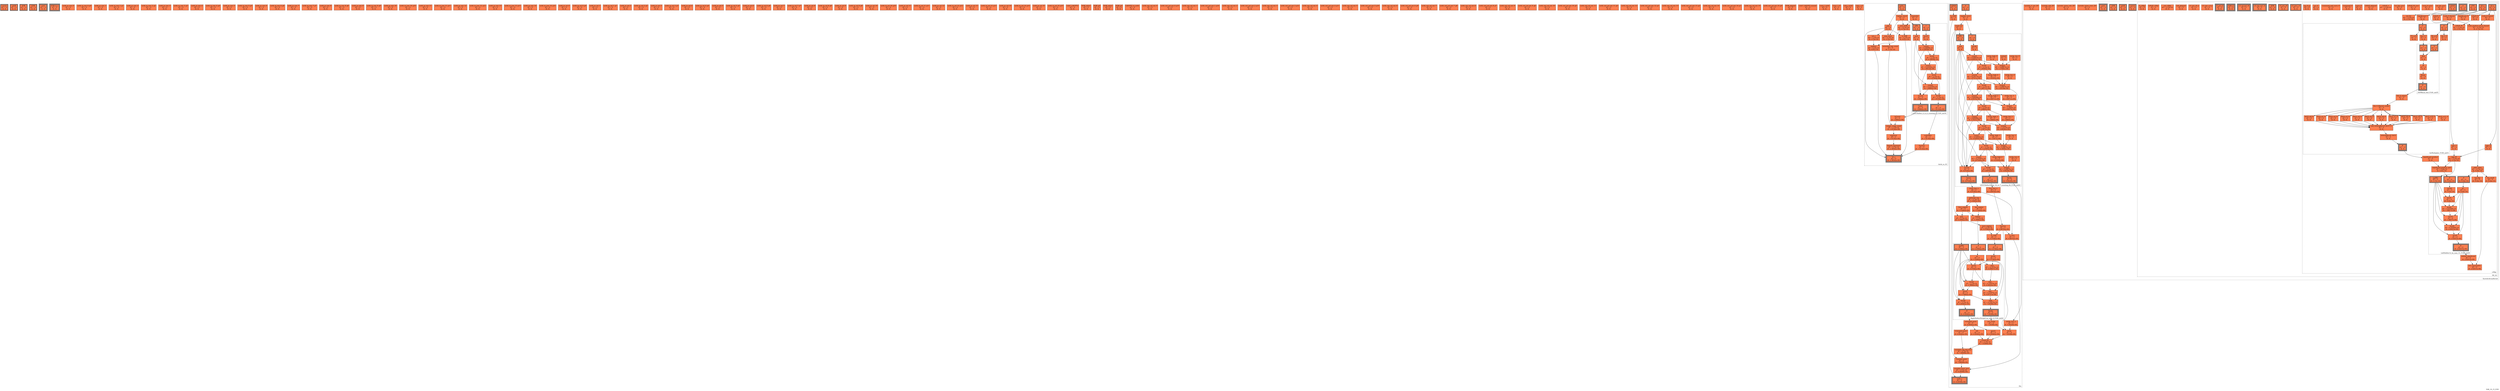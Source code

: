digraph SAK_16_15_f100
{
	//graph drawing options
	label=SAK_16_15_f100;
	labelloc=bottom;
	labeljust=right;
	ratio=auto;
	nodesep=0.25;
	ranksep=0.5;

	//input/output signals of operator SAK_16_15_f100
	rowsA__SAK_16_15_f100 [ label="rowsA\ndT = 0\n(0, 0)", shape=box, color=black, style="bold, filled", fillcolor=coral, peripheries=2 ];
	colsB__SAK_16_15_f100 [ label="colsB\ndT = 0\n(0, 0)", shape=box, color=black, style="bold, filled", fillcolor=coral, peripheries=2 ];
	SOB__SAK_16_15_f100 [ label="SOB\ndT = 0\n(0, 0)", shape=box, color=black, style="bold, filled", fillcolor=coral, peripheries=2 ];
	EOB__SAK_16_15_f100 [ label="EOB\ndT = 0\n(0, 0)", shape=box, color=black, style="bold, filled", fillcolor=coral, peripheries=2 ];
	colsC__SAK_16_15_f100 [ label="colsC\ndT = 0\n(0, 0)", shape=box, color=black, style="bold, filled", fillcolor=coral, peripheries=3 ];
	EOB_Q_o__SAK_16_15_f100 [ label="EOB_Q_o\ndT = 0\n(0, 0)", shape=box, color=black, style="bold, filled", fillcolor=coral, peripheries=3 ];
	{rank=same rowsA__SAK_16_15_f100, colsB__SAK_16_15_f100, SOB__SAK_16_15_f100, EOB__SAK_16_15_f100};
	{rank=same colsC__SAK_16_15_f100, EOB_Q_o__SAK_16_15_f100};
	//internal signals of operator SAK_16_15_f100
	arith_in_row_0__SAK_16_15_f100 [ label="arith_in_row_0\ndT = 0\n(0, 0)", shape=box, color=black, style=filled, fillcolor=coral, peripheries=1 ];
	arith_in_row_0_q0__SAK_16_15_f100 [ label="arith_in_row_0_q0\ndT = 0\n(0, 0)", shape=box, color=black, style=filled, fillcolor=coral, peripheries=1 ];
	arith_in_row_1__SAK_16_15_f100 [ label="arith_in_row_1\ndT = 0\n(0, 0)", shape=box, color=black, style=filled, fillcolor=coral, peripheries=1 ];
	arith_in_row_1_q1__SAK_16_15_f100 [ label="arith_in_row_1_q1\ndT = 0\n(0, 0)", shape=box, color=black, style=filled, fillcolor=coral, peripheries=1 ];
	arith_in_row_2__SAK_16_15_f100 [ label="arith_in_row_2\ndT = 0\n(0, 0)", shape=box, color=black, style=filled, fillcolor=coral, peripheries=1 ];
	arith_in_row_2_q2__SAK_16_15_f100 [ label="arith_in_row_2_q2\ndT = 0\n(0, 0)", shape=box, color=black, style=filled, fillcolor=coral, peripheries=1 ];
	arith_in_row_3__SAK_16_15_f100 [ label="arith_in_row_3\ndT = 0\n(0, 0)", shape=box, color=black, style=filled, fillcolor=coral, peripheries=1 ];
	arith_in_row_3_q3__SAK_16_15_f100 [ label="arith_in_row_3_q3\ndT = 0\n(0, 0)", shape=box, color=black, style=filled, fillcolor=coral, peripheries=1 ];
	arith_in_row_4__SAK_16_15_f100 [ label="arith_in_row_4\ndT = 0\n(0, 0)", shape=box, color=black, style=filled, fillcolor=coral, peripheries=1 ];
	arith_in_row_4_q4__SAK_16_15_f100 [ label="arith_in_row_4_q4\ndT = 0\n(0, 0)", shape=box, color=black, style=filled, fillcolor=coral, peripheries=1 ];
	arith_in_row_5__SAK_16_15_f100 [ label="arith_in_row_5\ndT = 0\n(0, 0)", shape=box, color=black, style=filled, fillcolor=coral, peripheries=1 ];
	arith_in_row_5_q5__SAK_16_15_f100 [ label="arith_in_row_5_q5\ndT = 0\n(0, 0)", shape=box, color=black, style=filled, fillcolor=coral, peripheries=1 ];
	arith_in_row_6__SAK_16_15_f100 [ label="arith_in_row_6\ndT = 0\n(0, 0)", shape=box, color=black, style=filled, fillcolor=coral, peripheries=1 ];
	arith_in_row_6_q6__SAK_16_15_f100 [ label="arith_in_row_6_q6\ndT = 0\n(0, 0)", shape=box, color=black, style=filled, fillcolor=coral, peripheries=1 ];
	arith_in_row_7__SAK_16_15_f100 [ label="arith_in_row_7\ndT = 0\n(0, 0)", shape=box, color=black, style=filled, fillcolor=coral, peripheries=1 ];
	arith_in_row_7_q7__SAK_16_15_f100 [ label="arith_in_row_7_q7\ndT = 0\n(0, 0)", shape=box, color=black, style=filled, fillcolor=coral, peripheries=1 ];
	arith_in_row_8__SAK_16_15_f100 [ label="arith_in_row_8\ndT = 0\n(0, 0)", shape=box, color=black, style=filled, fillcolor=coral, peripheries=1 ];
	arith_in_row_8_q8__SAK_16_15_f100 [ label="arith_in_row_8_q8\ndT = 0\n(0, 0)", shape=box, color=black, style=filled, fillcolor=coral, peripheries=1 ];
	arith_in_row_9__SAK_16_15_f100 [ label="arith_in_row_9\ndT = 0\n(0, 0)", shape=box, color=black, style=filled, fillcolor=coral, peripheries=1 ];
	arith_in_row_9_q9__SAK_16_15_f100 [ label="arith_in_row_9_q9\ndT = 0\n(0, 0)", shape=box, color=black, style=filled, fillcolor=coral, peripheries=1 ];
	arith_in_row_10__SAK_16_15_f100 [ label="arith_in_row_10\ndT = 0\n(0, 0)", shape=box, color=black, style=filled, fillcolor=coral, peripheries=1 ];
	arith_in_row_10_q10__SAK_16_15_f100 [ label="arith_in_row_10_q10\ndT = 0\n(0, 0)", shape=box, color=black, style=filled, fillcolor=coral, peripheries=1 ];
	arith_in_row_11__SAK_16_15_f100 [ label="arith_in_row_11\ndT = 0\n(0, 0)", shape=box, color=black, style=filled, fillcolor=coral, peripheries=1 ];
	arith_in_row_11_q11__SAK_16_15_f100 [ label="arith_in_row_11_q11\ndT = 0\n(0, 0)", shape=box, color=black, style=filled, fillcolor=coral, peripheries=1 ];
	arith_in_row_12__SAK_16_15_f100 [ label="arith_in_row_12\ndT = 0\n(0, 0)", shape=box, color=black, style=filled, fillcolor=coral, peripheries=1 ];
	arith_in_row_12_q12__SAK_16_15_f100 [ label="arith_in_row_12_q12\ndT = 0\n(0, 0)", shape=box, color=black, style=filled, fillcolor=coral, peripheries=1 ];
	arith_in_row_13__SAK_16_15_f100 [ label="arith_in_row_13\ndT = 0\n(0, 0)", shape=box, color=black, style=filled, fillcolor=coral, peripheries=1 ];
	arith_in_row_13_q13__SAK_16_15_f100 [ label="arith_in_row_13_q13\ndT = 0\n(0, 0)", shape=box, color=black, style=filled, fillcolor=coral, peripheries=1 ];
	arith_in_row_14__SAK_16_15_f100 [ label="arith_in_row_14\ndT = 0\n(0, 0)", shape=box, color=black, style=filled, fillcolor=coral, peripheries=1 ];
	arith_in_row_14_q14__SAK_16_15_f100 [ label="arith_in_row_14_q14\ndT = 0\n(0, 0)", shape=box, color=black, style=filled, fillcolor=coral, peripheries=1 ];
	arith_in_col_0__SAK_16_15_f100 [ label="arith_in_col_0\ndT = 0\n(0, 0)", shape=box, color=black, style=filled, fillcolor=coral, peripheries=1 ];
	arith_in_col_0_q0__SAK_16_15_f100 [ label="arith_in_col_0_q0\ndT = 0\n(0, 0)", shape=box, color=black, style=filled, fillcolor=coral, peripheries=1 ];
	arith_in_col_1__SAK_16_15_f100 [ label="arith_in_col_1\ndT = 0\n(0, 0)", shape=box, color=black, style=filled, fillcolor=coral, peripheries=1 ];
	arith_in_col_1_q1__SAK_16_15_f100 [ label="arith_in_col_1_q1\ndT = 0\n(0, 0)", shape=box, color=black, style=filled, fillcolor=coral, peripheries=1 ];
	arith_in_col_2__SAK_16_15_f100 [ label="arith_in_col_2\ndT = 0\n(0, 0)", shape=box, color=black, style=filled, fillcolor=coral, peripheries=1 ];
	arith_in_col_2_q2__SAK_16_15_f100 [ label="arith_in_col_2_q2\ndT = 0\n(0, 0)", shape=box, color=black, style=filled, fillcolor=coral, peripheries=1 ];
	arith_in_col_3__SAK_16_15_f100 [ label="arith_in_col_3\ndT = 0\n(0, 0)", shape=box, color=black, style=filled, fillcolor=coral, peripheries=1 ];
	arith_in_col_3_q3__SAK_16_15_f100 [ label="arith_in_col_3_q3\ndT = 0\n(0, 0)", shape=box, color=black, style=filled, fillcolor=coral, peripheries=1 ];
	arith_in_col_4__SAK_16_15_f100 [ label="arith_in_col_4\ndT = 0\n(0, 0)", shape=box, color=black, style=filled, fillcolor=coral, peripheries=1 ];
	arith_in_col_4_q4__SAK_16_15_f100 [ label="arith_in_col_4_q4\ndT = 0\n(0, 0)", shape=box, color=black, style=filled, fillcolor=coral, peripheries=1 ];
	arith_in_col_5__SAK_16_15_f100 [ label="arith_in_col_5\ndT = 0\n(0, 0)", shape=box, color=black, style=filled, fillcolor=coral, peripheries=1 ];
	arith_in_col_5_q5__SAK_16_15_f100 [ label="arith_in_col_5_q5\ndT = 0\n(0, 0)", shape=box, color=black, style=filled, fillcolor=coral, peripheries=1 ];
	arith_in_col_6__SAK_16_15_f100 [ label="arith_in_col_6\ndT = 0\n(0, 0)", shape=box, color=black, style=filled, fillcolor=coral, peripheries=1 ];
	arith_in_col_6_q6__SAK_16_15_f100 [ label="arith_in_col_6_q6\ndT = 0\n(0, 0)", shape=box, color=black, style=filled, fillcolor=coral, peripheries=1 ];
	arith_in_col_7__SAK_16_15_f100 [ label="arith_in_col_7\ndT = 0\n(0, 0)", shape=box, color=black, style=filled, fillcolor=coral, peripheries=1 ];
	arith_in_col_7_q7__SAK_16_15_f100 [ label="arith_in_col_7_q7\ndT = 0\n(0, 0)", shape=box, color=black, style=filled, fillcolor=coral, peripheries=1 ];
	arith_in_col_8__SAK_16_15_f100 [ label="arith_in_col_8\ndT = 0\n(0, 0)", shape=box, color=black, style=filled, fillcolor=coral, peripheries=1 ];
	arith_in_col_8_q8__SAK_16_15_f100 [ label="arith_in_col_8_q8\ndT = 0\n(0, 0)", shape=box, color=black, style=filled, fillcolor=coral, peripheries=1 ];
	arith_in_col_9__SAK_16_15_f100 [ label="arith_in_col_9\ndT = 0\n(0, 0)", shape=box, color=black, style=filled, fillcolor=coral, peripheries=1 ];
	arith_in_col_9_q9__SAK_16_15_f100 [ label="arith_in_col_9_q9\ndT = 0\n(0, 0)", shape=box, color=black, style=filled, fillcolor=coral, peripheries=1 ];
	arith_in_col_10__SAK_16_15_f100 [ label="arith_in_col_10\ndT = 0\n(0, 0)", shape=box, color=black, style=filled, fillcolor=coral, peripheries=1 ];
	arith_in_col_10_q10__SAK_16_15_f100 [ label="arith_in_col_10_q10\ndT = 0\n(0, 0)", shape=box, color=black, style=filled, fillcolor=coral, peripheries=1 ];
	arith_in_col_11__SAK_16_15_f100 [ label="arith_in_col_11\ndT = 0\n(0, 0)", shape=box, color=black, style=filled, fillcolor=coral, peripheries=1 ];
	arith_in_col_11_q11__SAK_16_15_f100 [ label="arith_in_col_11_q11\ndT = 0\n(0, 0)", shape=box, color=black, style=filled, fillcolor=coral, peripheries=1 ];
	arith_in_col_12__SAK_16_15_f100 [ label="arith_in_col_12\ndT = 0\n(0, 0)", shape=box, color=black, style=filled, fillcolor=coral, peripheries=1 ];
	arith_in_col_12_q12__SAK_16_15_f100 [ label="arith_in_col_12_q12\ndT = 0\n(0, 0)", shape=box, color=black, style=filled, fillcolor=coral, peripheries=1 ];
	arith_in_col_13__SAK_16_15_f100 [ label="arith_in_col_13\ndT = 0\n(0, 0)", shape=box, color=black, style=filled, fillcolor=coral, peripheries=1 ];
	arith_in_col_13_q13__SAK_16_15_f100 [ label="arith_in_col_13_q13\ndT = 0\n(0, 0)", shape=box, color=black, style=filled, fillcolor=coral, peripheries=1 ];
	arith_in_col_14__SAK_16_15_f100 [ label="arith_in_col_14\ndT = 0\n(0, 0)", shape=box, color=black, style=filled, fillcolor=coral, peripheries=1 ];
	arith_in_col_14_q14__SAK_16_15_f100 [ label="arith_in_col_14_q14\ndT = 0\n(0, 0)", shape=box, color=black, style=filled, fillcolor=coral, peripheries=1 ];
	arith_in_col_15__SAK_16_15_f100 [ label="arith_in_col_15\ndT = 0\n(0, 0)", shape=box, color=black, style=filled, fillcolor=coral, peripheries=1 ];
	arith_in_col_15_q15__SAK_16_15_f100 [ label="arith_in_col_15_q15\ndT = 0\n(0, 0)", shape=box, color=black, style=filled, fillcolor=coral, peripheries=1 ];
	colsC_LAICPT2__SAK_16_15_f100 [ label="colsC_LAICPT2\ndT = 0\n(0, 0)", shape=box, color=black, style=filled, fillcolor=coral, peripheries=1 ];
	SOB_select__SAK_16_15_f100 [ label="SOB_select\ndT = 0\n(0, 0)", shape=box, color=black, style=filled, fillcolor=coral, peripheries=1 ];
	SOB_q0__SAK_16_15_f100 [ label="SOB_q0\ndT = 0\n(0, 0)", shape=box, color=black, style=filled, fillcolor=coral, peripheries=1 ];
	EOB_select__SAK_16_15_f100 [ label="EOB_select\ndT = 0\n(0, 0)", shape=box, color=black, style=filled, fillcolor=coral, peripheries=1 ];
	EOB_q0__SAK_16_15_f100 [ label="EOB_q0\ndT = 0\n(0, 0)", shape=box, color=black, style=filled, fillcolor=coral, peripheries=1 ];
	LAICPT2_to_arith__SAK_16_15_f100 [ label="LAICPT2_to_arith\ndT = 0\n(0, 0)", shape=box, color=black, style=filled, fillcolor=coral, peripheries=1 ];
	arith_out_col_out_0__SAK_16_15_f100 [ label="arith_out_col_out_0\ndT = 0\n(0, 0)", shape=box, color=black, style=filled, fillcolor=coral, peripheries=1 ];
	arith_out_col_out_0_q15__SAK_16_15_f100 [ label="arith_out_col_out_0_q15\ndT = 0\n(0, 0)", shape=box, color=black, style=filled, fillcolor=coral, peripheries=1 ];
	arith_out_col_out_1__SAK_16_15_f100 [ label="arith_out_col_out_1\ndT = 0\n(0, 0)", shape=box, color=black, style=filled, fillcolor=coral, peripheries=1 ];
	arith_out_col_out_1_q14__SAK_16_15_f100 [ label="arith_out_col_out_1_q14\ndT = 0\n(0, 0)", shape=box, color=black, style=filled, fillcolor=coral, peripheries=1 ];
	arith_out_col_out_2__SAK_16_15_f100 [ label="arith_out_col_out_2\ndT = 0\n(0, 0)", shape=box, color=black, style=filled, fillcolor=coral, peripheries=1 ];
	arith_out_col_out_2_q13__SAK_16_15_f100 [ label="arith_out_col_out_2_q13\ndT = 0\n(0, 0)", shape=box, color=black, style=filled, fillcolor=coral, peripheries=1 ];
	arith_out_col_out_3__SAK_16_15_f100 [ label="arith_out_col_out_3\ndT = 0\n(0, 0)", shape=box, color=black, style=filled, fillcolor=coral, peripheries=1 ];
	arith_out_col_out_3_q12__SAK_16_15_f100 [ label="arith_out_col_out_3_q12\ndT = 0\n(0, 0)", shape=box, color=black, style=filled, fillcolor=coral, peripheries=1 ];
	arith_out_col_out_4__SAK_16_15_f100 [ label="arith_out_col_out_4\ndT = 0\n(0, 0)", shape=box, color=black, style=filled, fillcolor=coral, peripheries=1 ];
	arith_out_col_out_4_q11__SAK_16_15_f100 [ label="arith_out_col_out_4_q11\ndT = 0\n(0, 0)", shape=box, color=black, style=filled, fillcolor=coral, peripheries=1 ];
	arith_out_col_out_5__SAK_16_15_f100 [ label="arith_out_col_out_5\ndT = 0\n(0, 0)", shape=box, color=black, style=filled, fillcolor=coral, peripheries=1 ];
	arith_out_col_out_5_q10__SAK_16_15_f100 [ label="arith_out_col_out_5_q10\ndT = 0\n(0, 0)", shape=box, color=black, style=filled, fillcolor=coral, peripheries=1 ];
	arith_out_col_out_6__SAK_16_15_f100 [ label="arith_out_col_out_6\ndT = 0\n(0, 0)", shape=box, color=black, style=filled, fillcolor=coral, peripheries=1 ];
	arith_out_col_out_6_q9__SAK_16_15_f100 [ label="arith_out_col_out_6_q9\ndT = 0\n(0, 0)", shape=box, color=black, style=filled, fillcolor=coral, peripheries=1 ];
	arith_out_col_out_7__SAK_16_15_f100 [ label="arith_out_col_out_7\ndT = 0\n(0, 0)", shape=box, color=black, style=filled, fillcolor=coral, peripheries=1 ];
	arith_out_col_out_7_q8__SAK_16_15_f100 [ label="arith_out_col_out_7_q8\ndT = 0\n(0, 0)", shape=box, color=black, style=filled, fillcolor=coral, peripheries=1 ];
	arith_out_col_out_8__SAK_16_15_f100 [ label="arith_out_col_out_8\ndT = 0\n(0, 0)", shape=box, color=black, style=filled, fillcolor=coral, peripheries=1 ];
	arith_out_col_out_8_q7__SAK_16_15_f100 [ label="arith_out_col_out_8_q7\ndT = 0\n(0, 0)", shape=box, color=black, style=filled, fillcolor=coral, peripheries=1 ];
	arith_out_col_out_9__SAK_16_15_f100 [ label="arith_out_col_out_9\ndT = 0\n(0, 0)", shape=box, color=black, style=filled, fillcolor=coral, peripheries=1 ];
	arith_out_col_out_9_q6__SAK_16_15_f100 [ label="arith_out_col_out_9_q6\ndT = 0\n(0, 0)", shape=box, color=black, style=filled, fillcolor=coral, peripheries=1 ];
	arith_out_col_out_10__SAK_16_15_f100 [ label="arith_out_col_out_10\ndT = 0\n(0, 0)", shape=box, color=black, style=filled, fillcolor=coral, peripheries=1 ];
	arith_out_col_out_10_q5__SAK_16_15_f100 [ label="arith_out_col_out_10_q5\ndT = 0\n(0, 0)", shape=box, color=black, style=filled, fillcolor=coral, peripheries=1 ];
	arith_out_col_out_11__SAK_16_15_f100 [ label="arith_out_col_out_11\ndT = 0\n(0, 0)", shape=box, color=black, style=filled, fillcolor=coral, peripheries=1 ];
	arith_out_col_out_11_q4__SAK_16_15_f100 [ label="arith_out_col_out_11_q4\ndT = 0\n(0, 0)", shape=box, color=black, style=filled, fillcolor=coral, peripheries=1 ];
	arith_out_col_out_12__SAK_16_15_f100 [ label="arith_out_col_out_12\ndT = 0\n(0, 0)", shape=box, color=black, style=filled, fillcolor=coral, peripheries=1 ];
	arith_out_col_out_12_q3__SAK_16_15_f100 [ label="arith_out_col_out_12_q3\ndT = 0\n(0, 0)", shape=box, color=black, style=filled, fillcolor=coral, peripheries=1 ];
	arith_out_col_out_13__SAK_16_15_f100 [ label="arith_out_col_out_13\ndT = 0\n(0, 0)", shape=box, color=black, style=filled, fillcolor=coral, peripheries=1 ];
	arith_out_col_out_13_q2__SAK_16_15_f100 [ label="arith_out_col_out_13_q2\ndT = 0\n(0, 0)", shape=box, color=black, style=filled, fillcolor=coral, peripheries=1 ];
	arith_out_col_out_14__SAK_16_15_f100 [ label="arith_out_col_out_14\ndT = 0\n(0, 0)", shape=box, color=black, style=filled, fillcolor=coral, peripheries=1 ];
	arith_out_col_out_14_q1__SAK_16_15_f100 [ label="arith_out_col_out_14_q1\ndT = 0\n(0, 0)", shape=box, color=black, style=filled, fillcolor=coral, peripheries=1 ];
	arith_out_col_out_15__SAK_16_15_f100 [ label="arith_out_col_out_15\ndT = 0\n(0, 0)", shape=box, color=black, style=filled, fillcolor=coral, peripheries=1 ];
	arith_out_col_out_15_q0__SAK_16_15_f100 [ label="arith_out_col_out_15_q0\ndT = 0\n(0, 0)", shape=box, color=black, style=filled, fillcolor=coral, peripheries=1 ];
	EOB_aligned__SAK_16_15_f100 [ label="EOB_aligned\ndT = 0\n(0, 0)", shape=box, color=black, style=filled, fillcolor=coral, peripheries=1 ];
	colsC_LAICPT2_muxed__SAK_16_15_f100 [ label="colsC_LAICPT2_muxed\ndT = 0\n(0, 0)", shape=box, color=black, style=filled, fillcolor=coral, peripheries=1 ];
	rows_i_arith__SAK_16_15_f100 [ label="rows_i_arith\ndT = 0\n(0, 0)", shape=box, color=black, style=filled, fillcolor=coral, peripheries=1 ];
	rows_i_s3__SAK_16_15_f100 [ label="rows_i_s3\ndT = 0\n(0, 0)", shape=box, color=black, style=filled, fillcolor=coral, peripheries=1 ];
	cols_j_arith__SAK_16_15_f100 [ label="cols_j_arith\ndT = 0\n(0, 0)", shape=box, color=black, style=filled, fillcolor=coral, peripheries=1 ];
	cols_j_s3__SAK_16_15_f100 [ label="cols_j_s3\ndT = 0\n(0, 0)", shape=box, color=black, style=filled, fillcolor=coral, peripheries=1 ];

	//subcomponents of operator SAK_16_15_f100

	subgraph cluster_Arith_to_S3
	{
		//graph drawing options
		label=Arith_to_S3;
		labelloc=bottom;
		labeljust=right;
		style="bold, dotted";
		ratio=auto;
		nodesep=0.25;
		ranksep=0.5;

		//input/output signals of operator Arith_to_S3
		arith_i__Arith_to_S3 [ label="arith_i\ndT = 0\n(0, 0)", shape=box, color=black, style="bold, filled", fillcolor=coral, peripheries=2 ];
		S3_o__Arith_to_S3 [ label="S3_o\ndT = 0\n(0, 2.38542e-09)", shape=box, color=black, style="bold, filled", fillcolor=coral, peripheries=3 ];
		{rank=same arith_i__Arith_to_S3};
		{rank=same S3_o__Arith_to_S3};
		//internal signals of operator Arith_to_S3
		sign__Arith_to_S3 [ label="sign\ndT = 0\n(0, 0)", shape=box, color=black, style=filled, fillcolor=coral, peripheries=1 ];
		regime_check__Arith_to_S3 [ label="regime_check\ndT = 0\n(0, 0)", shape=box, color=black, style=filled, fillcolor=coral, peripheries=1 ];
		remainder__Arith_to_S3 [ label="remainder\ndT = 0\n(0, 0)", shape=box, color=black, style=filled, fillcolor=coral, peripheries=1 ];
		not_s__Arith_to_S3 [ label="not_s\ndT = 2.15e-10\n(0, 2.15e-10)", shape=box, color=black, style=filled, fillcolor=coral, peripheries=1 ];
		zero_NAR__Arith_to_S3 [ label="zero_NAR\ndT = 4.72e-10\n(0, 4.72e-10)", shape=box, color=black, style=filled, fillcolor=coral, peripheries=1 ];
		is_NAR__Arith_to_S3 [ label="is_NAR\ndT = 2.15e-10\n(0, 6.87e-10)", shape=box, color=black, style=filled, fillcolor=coral, peripheries=1 ];
		implicit__Arith_to_S3 [ label="implicit\ndT = 2.15e-10\n(0, 6.87e-10)", shape=box, color=black, style=filled, fillcolor=coral, peripheries=1 ];
		neg_count__Arith_to_S3 [ label="neg_count\ndT = 2.15e-10\n(0, 2.15e-10)", shape=box, color=black, style=filled, fillcolor=coral, peripheries=1 ];
		lzCount__Arith_to_S3 [ label="lzCount\ndT = 0\n(0, 1.69842e-09)", shape=box, color=black, style=filled, fillcolor=coral, peripheries=1 ];
		usefulBits__Arith_to_S3 [ label="usefulBits\ndT = 0\n(0, 1.91342e-09)", shape=box, color=black, style=filled, fillcolor=coral, peripheries=1 ];
		extended_neg_count__Arith_to_S3 [ label="extended_neg_count\ndT = 0\n(0, 2.15e-10)", shape=box, color=black, style=filled, fillcolor=coral, peripheries=1 ];
		comp2_range_count__Arith_to_S3 [ label="comp2_range_count\ndT = 2.15e-10\n(0, 1.91342e-09)", shape=box, color=black, style=filled, fillcolor=coral, peripheries=1 ];
		fraction__Arith_to_S3 [ label="fraction\ndT = 0\n(0, 1.91342e-09)", shape=box, color=black, style=filled, fillcolor=coral, peripheries=1 ];
		exponent__Arith_to_S3 [ label="exponent\ndT = 0\n(0, 1.91342e-09)", shape=box, color=black, style=filled, fillcolor=coral, peripheries=1 ];
		biased_exponent__Arith_to_S3 [ label="biased_exponent\ndT = 4.72e-10\n(0, 2.38542e-09)", shape=box, color=black, style=filled, fillcolor=coral, peripheries=1 ];

		//subcomponents of operator Arith_to_S3

		subgraph cluster_LZOCShifter_6_to_6_counting_8_F100_uid18
		{
			//graph drawing options
			label=LZOCShifter_6_to_6_counting_8_F100_uid18;
			labelloc=bottom;
			labeljust=right;
			style="bold, dotted";
			ratio=auto;
			nodesep=0.25;
			ranksep=0.5;

			//input/output signals of operator LZOCShifter_6_to_6_counting_8_F100_uid18
			I__LZOCShifter_6_to_6_counting_8_F100_uid18 [ label="I\ndT = 0\n(0, 0)", shape=box, color=black, style="bold, filled", fillcolor=coral, peripheries=2 ];
			OZb__LZOCShifter_6_to_6_counting_8_F100_uid18 [ label="OZb\ndT = 0\n(0, 0)", shape=box, color=black, style="bold, filled", fillcolor=coral, peripheries=2 ];
			Count__LZOCShifter_6_to_6_counting_8_F100_uid18 [ label="Count\ndT = 0\n(0, 1.69842e-09)", shape=box, color=black, style="bold, filled", fillcolor=coral, peripheries=3 ];
			O__LZOCShifter_6_to_6_counting_8_F100_uid18 [ label="O\ndT = 0\n(0, 1.91342e-09)", shape=box, color=black, style="bold, filled", fillcolor=coral, peripheries=3 ];
			{rank=same I__LZOCShifter_6_to_6_counting_8_F100_uid18, OZb__LZOCShifter_6_to_6_counting_8_F100_uid18};
			{rank=same Count__LZOCShifter_6_to_6_counting_8_F100_uid18, O__LZOCShifter_6_to_6_counting_8_F100_uid18};
			//internal signals of operator LZOCShifter_6_to_6_counting_8_F100_uid18
			level3__LZOCShifter_6_to_6_counting_8_F100_uid18 [ label="level3\ndT = 0\n(0, 0)", shape=box, color=black, style=filled, fillcolor=coral, peripheries=1 ];
			sozb__LZOCShifter_6_to_6_counting_8_F100_uid18 [ label="sozb\ndT = 0\n(0, 0)", shape=box, color=black, style=filled, fillcolor=coral, peripheries=1 ];
			count2__LZOCShifter_6_to_6_counting_8_F100_uid18 [ label="count2\ndT = 4.24058e-10\n(0, 4.24058e-10)", shape=box, color=black, style=filled, fillcolor=coral, peripheries=1 ];
			level2__LZOCShifter_6_to_6_counting_8_F100_uid18 [ label="level2\ndT = 2.15e-10\n(0, 6.39058e-10)", shape=box, color=black, style=filled, fillcolor=coral, peripheries=1 ];
			count1__LZOCShifter_6_to_6_counting_8_F100_uid18 [ label="count1\ndT = 4.22183e-10\n(0, 1.06124e-09)", shape=box, color=black, style=filled, fillcolor=coral, peripheries=1 ];
			level1__LZOCShifter_6_to_6_counting_8_F100_uid18 [ label="level1\ndT = 2.15e-10\n(0, 1.27624e-09)", shape=box, color=black, style=filled, fillcolor=coral, peripheries=1 ];
			count0__LZOCShifter_6_to_6_counting_8_F100_uid18 [ label="count0\ndT = 4.22183e-10\n(0, 1.69842e-09)", shape=box, color=black, style=filled, fillcolor=coral, peripheries=1 ];
			level0__LZOCShifter_6_to_6_counting_8_F100_uid18 [ label="level0\ndT = 2.15e-10\n(0, 1.91342e-09)", shape=box, color=black, style=filled, fillcolor=coral, peripheries=1 ];
			sCount__LZOCShifter_6_to_6_counting_8_F100_uid18 [ label="sCount\ndT = 0\n(0, 1.69842e-09)", shape=box, color=black, style=filled, fillcolor=coral, peripheries=1 ];

			//subcomponents of operator LZOCShifter_6_to_6_counting_8_F100_uid18

			//input and internal signal connections of operator LZOCShifter_6_to_6_counting_8_F100_uid18
			I__LZOCShifter_6_to_6_counting_8_F100_uid18 -> level3__LZOCShifter_6_to_6_counting_8_F100_uid18 [ arrowhead=normal, arrowsize=1.0, arrowtail=normal, color=black, dir=forward  ];
			OZb__LZOCShifter_6_to_6_counting_8_F100_uid18 -> sozb__LZOCShifter_6_to_6_counting_8_F100_uid18 [ arrowhead=normal, arrowsize=1.0, arrowtail=normal, color=black, dir=forward  ];
			level3__LZOCShifter_6_to_6_counting_8_F100_uid18 -> count2__LZOCShifter_6_to_6_counting_8_F100_uid18 [ arrowhead=normal, arrowsize=1.0, arrowtail=normal, color=black, dir=forward  ];
			level3__LZOCShifter_6_to_6_counting_8_F100_uid18 -> level2__LZOCShifter_6_to_6_counting_8_F100_uid18 [ arrowhead=normal, arrowsize=1.0, arrowtail=normal, color=black, dir=forward  ];
			sozb__LZOCShifter_6_to_6_counting_8_F100_uid18 -> count2__LZOCShifter_6_to_6_counting_8_F100_uid18 [ arrowhead=normal, arrowsize=1.0, arrowtail=normal, color=black, dir=forward  ];
			sozb__LZOCShifter_6_to_6_counting_8_F100_uid18 -> count1__LZOCShifter_6_to_6_counting_8_F100_uid18 [ arrowhead=normal, arrowsize=1.0, arrowtail=normal, color=black, dir=forward  ];
			sozb__LZOCShifter_6_to_6_counting_8_F100_uid18 -> count0__LZOCShifter_6_to_6_counting_8_F100_uid18 [ arrowhead=normal, arrowsize=1.0, arrowtail=normal, color=black, dir=forward  ];
			count2__LZOCShifter_6_to_6_counting_8_F100_uid18 -> level2__LZOCShifter_6_to_6_counting_8_F100_uid18 [ arrowhead=normal, arrowsize=1.0, arrowtail=normal, color=black, dir=forward  ];
			count2__LZOCShifter_6_to_6_counting_8_F100_uid18 -> sCount__LZOCShifter_6_to_6_counting_8_F100_uid18 [ arrowhead=normal, arrowsize=1.0, arrowtail=normal, color=black, dir=forward  ];
			level2__LZOCShifter_6_to_6_counting_8_F100_uid18 -> count1__LZOCShifter_6_to_6_counting_8_F100_uid18 [ arrowhead=normal, arrowsize=1.0, arrowtail=normal, color=black, dir=forward  ];
			level2__LZOCShifter_6_to_6_counting_8_F100_uid18 -> level1__LZOCShifter_6_to_6_counting_8_F100_uid18 [ arrowhead=normal, arrowsize=1.0, arrowtail=normal, color=black, dir=forward  ];
			count1__LZOCShifter_6_to_6_counting_8_F100_uid18 -> level1__LZOCShifter_6_to_6_counting_8_F100_uid18 [ arrowhead=normal, arrowsize=1.0, arrowtail=normal, color=black, dir=forward  ];
			count1__LZOCShifter_6_to_6_counting_8_F100_uid18 -> sCount__LZOCShifter_6_to_6_counting_8_F100_uid18 [ arrowhead=normal, arrowsize=1.0, arrowtail=normal, color=black, dir=forward  ];
			level1__LZOCShifter_6_to_6_counting_8_F100_uid18 -> count0__LZOCShifter_6_to_6_counting_8_F100_uid18 [ arrowhead=normal, arrowsize=1.0, arrowtail=normal, color=black, dir=forward  ];
			level1__LZOCShifter_6_to_6_counting_8_F100_uid18 -> level0__LZOCShifter_6_to_6_counting_8_F100_uid18 [ arrowhead=normal, arrowsize=1.0, arrowtail=normal, color=black, dir=forward  ];
			count0__LZOCShifter_6_to_6_counting_8_F100_uid18 -> level0__LZOCShifter_6_to_6_counting_8_F100_uid18 [ arrowhead=normal, arrowsize=1.0, arrowtail=normal, color=black, dir=forward  ];
			count0__LZOCShifter_6_to_6_counting_8_F100_uid18 -> sCount__LZOCShifter_6_to_6_counting_8_F100_uid18 [ arrowhead=normal, arrowsize=1.0, arrowtail=normal, color=black, dir=forward  ];
			level0__LZOCShifter_6_to_6_counting_8_F100_uid18 -> O__LZOCShifter_6_to_6_counting_8_F100_uid18 [ arrowhead=normal, arrowsize=1.0, arrowtail=normal, color=black, dir=forward  ];
			sCount__LZOCShifter_6_to_6_counting_8_F100_uid18 -> Count__LZOCShifter_6_to_6_counting_8_F100_uid18 [ arrowhead=normal, arrowsize=1.0, arrowtail=normal, color=black, dir=forward  ];
		}

			//output signal connections of operator LZOCShifter_6_to_6_counting_8_F100_uid18
			Count__LZOCShifter_6_to_6_counting_8_F100_uid18 -> lzCount__Arith_to_S3 [ arrowhead=normal, arrowsize=1.0, arrowtail=normal, color=black, dir=forward  ];
			O__LZOCShifter_6_to_6_counting_8_F100_uid18 -> usefulBits__Arith_to_S3 [ arrowhead=normal, arrowsize=1.0, arrowtail=normal, color=black, dir=forward  ];

		//input and internal signal connections of operator Arith_to_S3
		arith_i__Arith_to_S3 -> sign__Arith_to_S3 [ arrowhead=normal, arrowsize=1.0, arrowtail=normal, color=black, dir=forward  ];
		arith_i__Arith_to_S3 -> regime_check__Arith_to_S3 [ arrowhead=normal, arrowsize=1.0, arrowtail=normal, color=black, dir=forward  ];
		arith_i__Arith_to_S3 -> remainder__Arith_to_S3 [ arrowhead=normal, arrowsize=1.0, arrowtail=normal, color=black, dir=forward  ];
		sign__Arith_to_S3 -> not_s__Arith_to_S3 [ arrowhead=normal, arrowsize=1.0, arrowtail=normal, color=black, dir=forward  ];
		sign__Arith_to_S3 -> is_NAR__Arith_to_S3 [ arrowhead=normal, arrowsize=1.0, arrowtail=normal, color=black, dir=forward  ];
		sign__Arith_to_S3 -> neg_count__Arith_to_S3 [ arrowhead=normal, arrowsize=1.0, arrowtail=normal, color=black, dir=forward  ];
		sign__Arith_to_S3 -> S3_o__Arith_to_S3 [ arrowhead=normal, arrowsize=1.0, arrowtail=normal, color=black, dir=forward  ];
		regime_check__Arith_to_S3 -> zero_NAR__Arith_to_S3 [ arrowhead=normal, arrowsize=1.0, arrowtail=normal, color=black, dir=forward  ];
		regime_check__Arith_to_S3 -> neg_count__Arith_to_S3 [ arrowhead=normal, arrowsize=1.0, arrowtail=normal, color=black, dir=forward  ];
		regime_check__Arith_to_S3 -> OZb__LZOCShifter_6_to_6_counting_8_F100_uid18 [ arrowhead=normal, arrowsize=1.0, arrowtail=normal, color=black, dir=forward  ];
		remainder__Arith_to_S3 -> zero_NAR__Arith_to_S3 [ arrowhead=normal, arrowsize=1.0, arrowtail=normal, color=black, dir=forward  ];
		remainder__Arith_to_S3 -> I__LZOCShifter_6_to_6_counting_8_F100_uid18 [ arrowhead=normal, arrowsize=1.0, arrowtail=normal, color=black, dir=forward  ];
		not_s__Arith_to_S3 -> implicit__Arith_to_S3 [ arrowhead=normal, arrowsize=1.0, arrowtail=normal, color=black, dir=forward  ];
		zero_NAR__Arith_to_S3 -> is_NAR__Arith_to_S3 [ arrowhead=normal, arrowsize=1.0, arrowtail=normal, color=black, dir=forward  ];
		zero_NAR__Arith_to_S3 -> implicit__Arith_to_S3 [ arrowhead=normal, arrowsize=1.0, arrowtail=normal, color=black, dir=forward  ];
		is_NAR__Arith_to_S3 -> S3_o__Arith_to_S3 [ arrowhead=normal, arrowsize=1.0, arrowtail=normal, color=black, dir=forward  ];
		implicit__Arith_to_S3 -> S3_o__Arith_to_S3 [ arrowhead=normal, arrowsize=1.0, arrowtail=normal, color=black, dir=forward  ];
		neg_count__Arith_to_S3 -> extended_neg_count__Arith_to_S3 [ arrowhead=normal, arrowsize=1.0, arrowtail=normal, color=black, dir=forward  ];
		lzCount__Arith_to_S3 -> comp2_range_count__Arith_to_S3 [ arrowhead=normal, arrowsize=1.0, arrowtail=normal, color=black, dir=forward  ];
		usefulBits__Arith_to_S3 -> fraction__Arith_to_S3 [ arrowhead=normal, arrowsize=1.0, arrowtail=normal, color=black, dir=forward  ];
		extended_neg_count__Arith_to_S3 -> comp2_range_count__Arith_to_S3 [ arrowhead=normal, arrowsize=1.0, arrowtail=normal, color=black, dir=forward  ];
		comp2_range_count__Arith_to_S3 -> exponent__Arith_to_S3 [ arrowhead=normal, arrowsize=1.0, arrowtail=normal, color=black, dir=forward  ];
		fraction__Arith_to_S3 -> S3_o__Arith_to_S3 [ arrowhead=normal, arrowsize=1.0, arrowtail=normal, color=black, dir=forward  ];
		exponent__Arith_to_S3 -> biased_exponent__Arith_to_S3 [ arrowhead=normal, arrowsize=1.0, arrowtail=normal, color=black, dir=forward  ];
		biased_exponent__Arith_to_S3 -> S3_o__Arith_to_S3 [ arrowhead=normal, arrowsize=1.0, arrowtail=normal, color=black, dir=forward  ];
	}

		//output signal connections of operator Arith_to_S3

	subgraph cluster_l2a
	{
		//graph drawing options
		label=l2a;
		labelloc=bottom;
		labeljust=right;
		style="bold, dotted";
		ratio=auto;
		nodesep=0.25;
		ranksep=0.5;

		//input/output signals of operator l2a
		A__l2a [ label="A\ndT = 0\n(0, 0)", shape=box, color=black, style="bold, filled", fillcolor=coral, peripheries=2 ];
		isNaN__l2a [ label="isNaN\ndT = 0\n(0, 0)", shape=box, color=black, style="bold, filled", fillcolor=coral, peripheries=2 ];
		arith_o__l2a [ label="arith_o\ndT = 0\n(0, 8.20599e-09)", shape=box, color=black, style="bold, filled", fillcolor=coral, peripheries=3 ];
		{rank=same A__l2a, isNaN__l2a};
		{rank=same arith_o__l2a};
		//internal signals of operator l2a
		rippled_carry__l2a [ label="rippled_carry\ndT = 0\n(0, 0)", shape=box, color=black, style=filled, fillcolor=coral, peripheries=1 ];
		count_bit__l2a [ label="count_bit\ndT = 0\n(0, 0)", shape=box, color=black, style=filled, fillcolor=coral, peripheries=1 ];
		count_lzoc_o__l2a [ label="count_lzoc_o\ndT = 0\n(0, 4.67262e-09)", shape=box, color=black, style=filled, fillcolor=coral, peripheries=1 ];
		frac_lzoc_o__l2a [ label="frac_lzoc_o\ndT = 0\n(0, 4.88762e-09)", shape=box, color=black, style=filled, fillcolor=coral, peripheries=1 ];
		sticky_lzoc_o__l2a [ label="sticky_lzoc_o\ndT = 0\n(0, 5.00249e-09)", shape=box, color=black, style=filled, fillcolor=coral, peripheries=1 ];
		unbiased_exp__l2a [ label="unbiased_exp\ndT = 4.72e-10\n(0, 5.14462e-09)", shape=box, color=black, style=filled, fillcolor=coral, peripheries=1 ];
		fraction__l2a [ label="fraction\ndT = 0\n(0, 4.88762e-09)", shape=box, color=black, style=filled, fillcolor=coral, peripheries=1 ];
		bin_regime__l2a [ label="bin_regime\ndT = 0\n(0, 5.14462e-09)", shape=box, color=black, style=filled, fillcolor=coral, peripheries=1 ];
		first_regime__l2a [ label="first_regime\ndT = 0\n(0, 5.14462e-09)", shape=box, color=black, style=filled, fillcolor=coral, peripheries=1 ];
		regime__l2a [ label="regime\ndT = 2.15e-10\n(0, 5.35962e-09)", shape=box, color=black, style=filled, fillcolor=coral, peripheries=1 ];
		pad__l2a [ label="pad\ndT = 2.15e-10\n(0, 5.35962e-09)", shape=box, color=black, style=filled, fillcolor=coral, peripheries=1 ];
		start_regime__l2a [ label="start_regime\ndT = 2.15e-10\n(0, 5.57462e-09)", shape=box, color=black, style=filled, fillcolor=coral, peripheries=1 ];
		in_shift__l2a [ label="in_shift\ndT = 0\n(0, 5.57462e-09)", shape=box, color=black, style=filled, fillcolor=coral, peripheries=1 ];
		extended_posit__l2a [ label="extended_posit\ndT = 0\n(0, 6.00462e-09)", shape=box, color=black, style=filled, fillcolor=coral, peripheries=1 ];
		pre_sticky__l2a [ label="pre_sticky\ndT = 0\n(0, 7.30399e-09)", shape=box, color=black, style=filled, fillcolor=coral, peripheries=1 ];
		truncated_posit__l2a [ label="truncated_posit\ndT = 0\n(0, 6.00462e-09)", shape=box, color=black, style=filled, fillcolor=coral, peripheries=1 ];
		lsb__l2a [ label="lsb\ndT = 0\n(0, 6.00462e-09)", shape=box, color=black, style=filled, fillcolor=coral, peripheries=1 ];
		guard__l2a [ label="guard\ndT = 0\n(0, 6.00462e-09)", shape=box, color=black, style=filled, fillcolor=coral, peripheries=1 ];
		sticky__l2a [ label="sticky\ndT = 0\n(0, 7.30399e-09)", shape=box, color=black, style=filled, fillcolor=coral, peripheries=1 ];
		round_bit__l2a [ label="round_bit\ndT = 2.15e-10\n(0, 7.51899e-09)", shape=box, color=black, style=filled, fillcolor=coral, peripheries=1 ];
		is_NAR__l2a [ label="is_NAR\ndT = 0\n(0, 0)", shape=box, color=black, style=filled, fillcolor=coral, peripheries=1 ];
		rounded_reg_exp_frac__l2a [ label="rounded_reg_exp_frac\ndT = 4.72e-10\n(0, 7.99099e-09)", shape=box, color=black, style=filled, fillcolor=coral, peripheries=1 ];
		rounded_posit__l2a [ label="rounded_posit\ndT = 0\n(0, 7.99099e-09)", shape=box, color=black, style=filled, fillcolor=coral, peripheries=1 ];
		is_zero__l2a [ label="is_zero\ndT = 0\n(0, 4.88762e-09)", shape=box, color=black, style=filled, fillcolor=coral, peripheries=1 ];
		rounded_posit_zero__l2a [ label="rounded_posit_zero\ndT = 2.15e-10\n(0, 8.20599e-09)", shape=box, color=black, style=filled, fillcolor=coral, peripheries=1 ];

		//subcomponents of operator l2a

		subgraph cluster_LZOCShifterSticky_32_to_7_counting_64_F100_uid22
		{
			//graph drawing options
			label=LZOCShifterSticky_32_to_7_counting_64_F100_uid22;
			labelloc=bottom;
			labeljust=right;
			style="bold, dotted";
			ratio=auto;
			nodesep=0.25;
			ranksep=0.5;

			//input/output signals of operator LZOCShifterSticky_32_to_7_counting_64_F100_uid22
			I__LZOCShifterSticky_32_to_7_counting_64_F100_uid22 [ label="I\ndT = 0\n(0, 0)", shape=box, color=black, style="bold, filled", fillcolor=coral, peripheries=2 ];
			OZb__LZOCShifterSticky_32_to_7_counting_64_F100_uid22 [ label="OZb\ndT = 0\n(0, 0)", shape=box, color=black, style="bold, filled", fillcolor=coral, peripheries=2 ];
			Count__LZOCShifterSticky_32_to_7_counting_64_F100_uid22 [ label="Count\ndT = 0\n(0, 4.67262e-09)", shape=box, color=black, style="bold, filled", fillcolor=coral, peripheries=3 ];
			O__LZOCShifterSticky_32_to_7_counting_64_F100_uid22 [ label="O\ndT = 0\n(0, 4.88762e-09)", shape=box, color=black, style="bold, filled", fillcolor=coral, peripheries=3 ];
			Sticky__LZOCShifterSticky_32_to_7_counting_64_F100_uid22 [ label="Sticky\ndT = 0\n(0, 5.00249e-09)", shape=box, color=black, style="bold, filled", fillcolor=coral, peripheries=3 ];
			{rank=same I__LZOCShifterSticky_32_to_7_counting_64_F100_uid22, OZb__LZOCShifterSticky_32_to_7_counting_64_F100_uid22};
			{rank=same Count__LZOCShifterSticky_32_to_7_counting_64_F100_uid22, O__LZOCShifterSticky_32_to_7_counting_64_F100_uid22, Sticky__LZOCShifterSticky_32_to_7_counting_64_F100_uid22};
			//internal signals of operator LZOCShifterSticky_32_to_7_counting_64_F100_uid22
			level6__LZOCShifterSticky_32_to_7_counting_64_F100_uid22 [ label="level6\ndT = 0\n(0, 0)", shape=box, color=black, style=filled, fillcolor=coral, peripheries=1 ];
			sozb__LZOCShifterSticky_32_to_7_counting_64_F100_uid22 [ label="sozb\ndT = 0\n(0, 0)", shape=box, color=black, style=filled, fillcolor=coral, peripheries=1 ];
			sticky6__LZOCShifterSticky_32_to_7_counting_64_F100_uid22 [ label="sticky6\ndT = 0\n(0, 0)", shape=box, color=black, style=filled, fillcolor=coral, peripheries=1 ];
			count5__LZOCShifterSticky_32_to_7_counting_64_F100_uid22 [ label="count5\ndT = 8.40933e-10\n(0, 8.40933e-10)", shape=box, color=black, style=filled, fillcolor=coral, peripheries=1 ];
			level5__LZOCShifterSticky_32_to_7_counting_64_F100_uid22 [ label="level5\ndT = 2.15e-10\n(0, 1.05593e-09)", shape=box, color=black, style=filled, fillcolor=coral, peripheries=1 ];
			sticky_high_5__LZOCShifterSticky_32_to_7_counting_64_F100_uid22 [ label="sticky_high_5\ndT = 0\n(0, 0)", shape=box, color=black, style=filled, fillcolor=coral, peripheries=1 ];
			sticky_low_5__LZOCShifterSticky_32_to_7_counting_64_F100_uid22 [ label="sticky_low_5\ndT = 0\n(0, 0)", shape=box, color=black, style=filled, fillcolor=coral, peripheries=1 ];
			sticky5__LZOCShifterSticky_32_to_7_counting_64_F100_uid22 [ label="sticky5\ndT = 3.29875e-10\n(0, 1.17081e-09)", shape=box, color=black, style=filled, fillcolor=coral, peripheries=1 ];
			count4__LZOCShifterSticky_32_to_7_counting_64_F100_uid22 [ label="count4\ndT = 8.16173e-10\n(0, 1.87211e-09)", shape=box, color=black, style=filled, fillcolor=coral, peripheries=1 ];
			level4__LZOCShifterSticky_32_to_7_counting_64_F100_uid22 [ label="level4\ndT = 2.15e-10\n(0, 2.08711e-09)", shape=box, color=black, style=filled, fillcolor=coral, peripheries=1 ];
			sticky_high_4__LZOCShifterSticky_32_to_7_counting_64_F100_uid22 [ label="sticky_high_4\ndT = 0\n(0, 1.05593e-09)", shape=box, color=black, style=filled, fillcolor=coral, peripheries=1 ];
			sticky_low_4__LZOCShifterSticky_32_to_7_counting_64_F100_uid22 [ label="sticky_low_4\ndT = 0\n(0, 0)", shape=box, color=black, style=filled, fillcolor=coral, peripheries=1 ];
			sticky4__LZOCShifterSticky_32_to_7_counting_64_F100_uid22 [ label="sticky4\ndT = 3.29875e-10\n(0, 2.20198e-09)", shape=box, color=black, style=filled, fillcolor=coral, peripheries=1 ];
			count3__LZOCShifterSticky_32_to_7_counting_64_F100_uid22 [ label="count3\ndT = 5.64394e-10\n(0, 2.6515e-09)", shape=box, color=black, style=filled, fillcolor=coral, peripheries=1 ];
			level3__LZOCShifterSticky_32_to_7_counting_64_F100_uid22 [ label="level3\ndT = 2.15e-10\n(0, 2.8665e-09)", shape=box, color=black, style=filled, fillcolor=coral, peripheries=1 ];
			sticky_high_3__LZOCShifterSticky_32_to_7_counting_64_F100_uid22 [ label="sticky_high_3\ndT = 0\n(0, 2.08711e-09)", shape=box, color=black, style=filled, fillcolor=coral, peripheries=1 ];
			sticky_low_3__LZOCShifterSticky_32_to_7_counting_64_F100_uid22 [ label="sticky_low_3\ndT = 0\n(0, 2.08711e-09)", shape=box, color=black, style=filled, fillcolor=coral, peripheries=1 ];
			sticky3__LZOCShifterSticky_32_to_7_counting_64_F100_uid22 [ label="sticky3\ndT = 3.3925e-10\n(0, 2.99075e-09)", shape=box, color=black, style=filled, fillcolor=coral, peripheries=1 ];
			count2__LZOCShifterSticky_32_to_7_counting_64_F100_uid22 [ label="count2\ndT = 4.85596e-10\n(0, 3.3521e-09)", shape=box, color=black, style=filled, fillcolor=coral, peripheries=1 ];
			level2__LZOCShifterSticky_32_to_7_counting_64_F100_uid22 [ label="level2\ndT = 2.15e-10\n(0, 3.5671e-09)", shape=box, color=black, style=filled, fillcolor=coral, peripheries=1 ];
			sticky_high_2__LZOCShifterSticky_32_to_7_counting_64_F100_uid22 [ label="sticky_high_2\ndT = 0\n(0, 2.8665e-09)", shape=box, color=black, style=filled, fillcolor=coral, peripheries=1 ];
			sticky_low_2__LZOCShifterSticky_32_to_7_counting_64_F100_uid22 [ label="sticky_low_2\ndT = 0\n(0, 2.8665e-09)", shape=box, color=black, style=filled, fillcolor=coral, peripheries=1 ];
			sticky2__LZOCShifterSticky_32_to_7_counting_64_F100_uid22 [ label="sticky2\ndT = 3.3175e-10\n(0, 3.68385e-09)", shape=box, color=black, style=filled, fillcolor=coral, peripheries=1 ];
			count1__LZOCShifterSticky_32_to_7_counting_64_F100_uid22 [ label="count1\ndT = 4.52952e-10\n(0, 4.02005e-09)", shape=box, color=black, style=filled, fillcolor=coral, peripheries=1 ];
			level1__LZOCShifterSticky_32_to_7_counting_64_F100_uid22 [ label="level1\ndT = 2.15e-10\n(0, 4.23505e-09)", shape=box, color=black, style=filled, fillcolor=coral, peripheries=1 ];
			sticky_high_1__LZOCShifterSticky_32_to_7_counting_64_F100_uid22 [ label="sticky_high_1\ndT = 0\n(0, 3.5671e-09)", shape=box, color=black, style=filled, fillcolor=coral, peripheries=1 ];
			sticky_low_1__LZOCShifterSticky_32_to_7_counting_64_F100_uid22 [ label="sticky_low_1\ndT = 0\n(0, 0)", shape=box, color=black, style=filled, fillcolor=coral, peripheries=1 ];
			sticky1__LZOCShifterSticky_32_to_7_counting_64_F100_uid22 [ label="sticky1\ndT = 3.29875e-10\n(0, 4.34992e-09)", shape=box, color=black, style=filled, fillcolor=coral, peripheries=1 ];
			count0__LZOCShifterSticky_32_to_7_counting_64_F100_uid22 [ label="count0\ndT = 4.37567e-10\n(0, 4.67262e-09)", shape=box, color=black, style=filled, fillcolor=coral, peripheries=1 ];
			level0__LZOCShifterSticky_32_to_7_counting_64_F100_uid22 [ label="level0\ndT = 2.15e-10\n(0, 4.88762e-09)", shape=box, color=black, style=filled, fillcolor=coral, peripheries=1 ];
			sticky_high_0__LZOCShifterSticky_32_to_7_counting_64_F100_uid22 [ label="sticky_high_0\ndT = 0\n(0, 4.23505e-09)", shape=box, color=black, style=filled, fillcolor=coral, peripheries=1 ];
			sticky_low_0__LZOCShifterSticky_32_to_7_counting_64_F100_uid22 [ label="sticky_low_0\ndT = 0\n(0, 0)", shape=box, color=black, style=filled, fillcolor=coral, peripheries=1 ];
			sticky0__LZOCShifterSticky_32_to_7_counting_64_F100_uid22 [ label="sticky0\ndT = 3.29875e-10\n(0, 5.00249e-09)", shape=box, color=black, style=filled, fillcolor=coral, peripheries=1 ];
			sCount__LZOCShifterSticky_32_to_7_counting_64_F100_uid22 [ label="sCount\ndT = 0\n(0, 4.67262e-09)", shape=box, color=black, style=filled, fillcolor=coral, peripheries=1 ];

			//subcomponents of operator LZOCShifterSticky_32_to_7_counting_64_F100_uid22

			//input and internal signal connections of operator LZOCShifterSticky_32_to_7_counting_64_F100_uid22
			I__LZOCShifterSticky_32_to_7_counting_64_F100_uid22 -> level6__LZOCShifterSticky_32_to_7_counting_64_F100_uid22 [ arrowhead=normal, arrowsize=1.0, arrowtail=normal, color=black, dir=forward  ];
			OZb__LZOCShifterSticky_32_to_7_counting_64_F100_uid22 -> sozb__LZOCShifterSticky_32_to_7_counting_64_F100_uid22 [ arrowhead=normal, arrowsize=1.0, arrowtail=normal, color=black, dir=forward  ];
			level6__LZOCShifterSticky_32_to_7_counting_64_F100_uid22 -> count5__LZOCShifterSticky_32_to_7_counting_64_F100_uid22 [ arrowhead=normal, arrowsize=1.0, arrowtail=normal, color=black, dir=forward  ];
			level6__LZOCShifterSticky_32_to_7_counting_64_F100_uid22 -> level5__LZOCShifterSticky_32_to_7_counting_64_F100_uid22 [ arrowhead=normal, arrowsize=1.0, arrowtail=normal, color=black, dir=forward  ];
			sozb__LZOCShifterSticky_32_to_7_counting_64_F100_uid22 -> count5__LZOCShifterSticky_32_to_7_counting_64_F100_uid22 [ arrowhead=normal, arrowsize=1.0, arrowtail=normal, color=black, dir=forward  ];
			sozb__LZOCShifterSticky_32_to_7_counting_64_F100_uid22 -> count4__LZOCShifterSticky_32_to_7_counting_64_F100_uid22 [ arrowhead=normal, arrowsize=1.0, arrowtail=normal, color=black, dir=forward  ];
			sozb__LZOCShifterSticky_32_to_7_counting_64_F100_uid22 -> count3__LZOCShifterSticky_32_to_7_counting_64_F100_uid22 [ arrowhead=normal, arrowsize=1.0, arrowtail=normal, color=black, dir=forward  ];
			sozb__LZOCShifterSticky_32_to_7_counting_64_F100_uid22 -> count2__LZOCShifterSticky_32_to_7_counting_64_F100_uid22 [ arrowhead=normal, arrowsize=1.0, arrowtail=normal, color=black, dir=forward  ];
			sozb__LZOCShifterSticky_32_to_7_counting_64_F100_uid22 -> count1__LZOCShifterSticky_32_to_7_counting_64_F100_uid22 [ arrowhead=normal, arrowsize=1.0, arrowtail=normal, color=black, dir=forward  ];
			sozb__LZOCShifterSticky_32_to_7_counting_64_F100_uid22 -> count0__LZOCShifterSticky_32_to_7_counting_64_F100_uid22 [ arrowhead=normal, arrowsize=1.0, arrowtail=normal, color=black, dir=forward  ];
			sticky6__LZOCShifterSticky_32_to_7_counting_64_F100_uid22 -> sticky5__LZOCShifterSticky_32_to_7_counting_64_F100_uid22 [ arrowhead=normal, arrowsize=1.0, arrowtail=normal, color=black, dir=forward  ];
			count5__LZOCShifterSticky_32_to_7_counting_64_F100_uid22 -> level5__LZOCShifterSticky_32_to_7_counting_64_F100_uid22 [ arrowhead=normal, arrowsize=1.0, arrowtail=normal, color=black, dir=forward  ];
			count5__LZOCShifterSticky_32_to_7_counting_64_F100_uid22 -> sticky5__LZOCShifterSticky_32_to_7_counting_64_F100_uid22 [ arrowhead=normal, arrowsize=1.0, arrowtail=normal, color=black, dir=forward  ];
			count5__LZOCShifterSticky_32_to_7_counting_64_F100_uid22 -> sCount__LZOCShifterSticky_32_to_7_counting_64_F100_uid22 [ arrowhead=normal, arrowsize=1.0, arrowtail=normal, color=black, dir=forward  ];
			level5__LZOCShifterSticky_32_to_7_counting_64_F100_uid22 -> count4__LZOCShifterSticky_32_to_7_counting_64_F100_uid22 [ arrowhead=normal, arrowsize=1.0, arrowtail=normal, color=black, dir=forward  ];
			level5__LZOCShifterSticky_32_to_7_counting_64_F100_uid22 -> level4__LZOCShifterSticky_32_to_7_counting_64_F100_uid22 [ arrowhead=normal, arrowsize=1.0, arrowtail=normal, color=black, dir=forward  ];
			level5__LZOCShifterSticky_32_to_7_counting_64_F100_uid22 -> sticky_high_4__LZOCShifterSticky_32_to_7_counting_64_F100_uid22 [ arrowhead=normal, arrowsize=1.0, arrowtail=normal, color=black, dir=forward  ];
			sticky_high_5__LZOCShifterSticky_32_to_7_counting_64_F100_uid22 -> sticky5__LZOCShifterSticky_32_to_7_counting_64_F100_uid22 [ arrowhead=normal, arrowsize=1.0, arrowtail=normal, color=black, dir=forward  ];
			sticky_low_5__LZOCShifterSticky_32_to_7_counting_64_F100_uid22 -> sticky5__LZOCShifterSticky_32_to_7_counting_64_F100_uid22 [ arrowhead=normal, arrowsize=1.0, arrowtail=normal, color=black, dir=forward  ];
			sticky5__LZOCShifterSticky_32_to_7_counting_64_F100_uid22 -> sticky4__LZOCShifterSticky_32_to_7_counting_64_F100_uid22 [ arrowhead=normal, arrowsize=1.0, arrowtail=normal, color=black, dir=forward  ];
			count4__LZOCShifterSticky_32_to_7_counting_64_F100_uid22 -> level4__LZOCShifterSticky_32_to_7_counting_64_F100_uid22 [ arrowhead=normal, arrowsize=1.0, arrowtail=normal, color=black, dir=forward  ];
			count4__LZOCShifterSticky_32_to_7_counting_64_F100_uid22 -> sticky4__LZOCShifterSticky_32_to_7_counting_64_F100_uid22 [ arrowhead=normal, arrowsize=1.0, arrowtail=normal, color=black, dir=forward  ];
			count4__LZOCShifterSticky_32_to_7_counting_64_F100_uid22 -> sCount__LZOCShifterSticky_32_to_7_counting_64_F100_uid22 [ arrowhead=normal, arrowsize=1.0, arrowtail=normal, color=black, dir=forward  ];
			level4__LZOCShifterSticky_32_to_7_counting_64_F100_uid22 -> count3__LZOCShifterSticky_32_to_7_counting_64_F100_uid22 [ arrowhead=normal, arrowsize=1.0, arrowtail=normal, color=black, dir=forward  ];
			level4__LZOCShifterSticky_32_to_7_counting_64_F100_uid22 -> level3__LZOCShifterSticky_32_to_7_counting_64_F100_uid22 [ arrowhead=normal, arrowsize=1.0, arrowtail=normal, color=black, dir=forward  ];
			level4__LZOCShifterSticky_32_to_7_counting_64_F100_uid22 -> sticky_high_3__LZOCShifterSticky_32_to_7_counting_64_F100_uid22 [ arrowhead=normal, arrowsize=1.0, arrowtail=normal, color=black, dir=forward  ];
			level4__LZOCShifterSticky_32_to_7_counting_64_F100_uid22 -> sticky_low_3__LZOCShifterSticky_32_to_7_counting_64_F100_uid22 [ arrowhead=normal, arrowsize=1.0, arrowtail=normal, color=black, dir=forward  ];
			sticky_high_4__LZOCShifterSticky_32_to_7_counting_64_F100_uid22 -> sticky4__LZOCShifterSticky_32_to_7_counting_64_F100_uid22 [ arrowhead=normal, arrowsize=1.0, arrowtail=normal, color=black, dir=forward  ];
			sticky_low_4__LZOCShifterSticky_32_to_7_counting_64_F100_uid22 -> sticky4__LZOCShifterSticky_32_to_7_counting_64_F100_uid22 [ arrowhead=normal, arrowsize=1.0, arrowtail=normal, color=black, dir=forward  ];
			sticky4__LZOCShifterSticky_32_to_7_counting_64_F100_uid22 -> sticky3__LZOCShifterSticky_32_to_7_counting_64_F100_uid22 [ arrowhead=normal, arrowsize=1.0, arrowtail=normal, color=black, dir=forward  ];
			count3__LZOCShifterSticky_32_to_7_counting_64_F100_uid22 -> level3__LZOCShifterSticky_32_to_7_counting_64_F100_uid22 [ arrowhead=normal, arrowsize=1.0, arrowtail=normal, color=black, dir=forward  ];
			count3__LZOCShifterSticky_32_to_7_counting_64_F100_uid22 -> sticky3__LZOCShifterSticky_32_to_7_counting_64_F100_uid22 [ arrowhead=normal, arrowsize=1.0, arrowtail=normal, color=black, dir=forward  ];
			count3__LZOCShifterSticky_32_to_7_counting_64_F100_uid22 -> sCount__LZOCShifterSticky_32_to_7_counting_64_F100_uid22 [ arrowhead=normal, arrowsize=1.0, arrowtail=normal, color=black, dir=forward  ];
			level3__LZOCShifterSticky_32_to_7_counting_64_F100_uid22 -> count2__LZOCShifterSticky_32_to_7_counting_64_F100_uid22 [ arrowhead=normal, arrowsize=1.0, arrowtail=normal, color=black, dir=forward  ];
			level3__LZOCShifterSticky_32_to_7_counting_64_F100_uid22 -> level2__LZOCShifterSticky_32_to_7_counting_64_F100_uid22 [ arrowhead=normal, arrowsize=1.0, arrowtail=normal, color=black, dir=forward  ];
			level3__LZOCShifterSticky_32_to_7_counting_64_F100_uid22 -> sticky_high_2__LZOCShifterSticky_32_to_7_counting_64_F100_uid22 [ arrowhead=normal, arrowsize=1.0, arrowtail=normal, color=black, dir=forward  ];
			level3__LZOCShifterSticky_32_to_7_counting_64_F100_uid22 -> sticky_low_2__LZOCShifterSticky_32_to_7_counting_64_F100_uid22 [ arrowhead=normal, arrowsize=1.0, arrowtail=normal, color=black, dir=forward  ];
			sticky_high_3__LZOCShifterSticky_32_to_7_counting_64_F100_uid22 -> sticky3__LZOCShifterSticky_32_to_7_counting_64_F100_uid22 [ arrowhead=normal, arrowsize=1.0, arrowtail=normal, color=black, dir=forward  ];
			sticky_low_3__LZOCShifterSticky_32_to_7_counting_64_F100_uid22 -> sticky3__LZOCShifterSticky_32_to_7_counting_64_F100_uid22 [ arrowhead=normal, arrowsize=1.0, arrowtail=normal, color=black, dir=forward  ];
			sticky3__LZOCShifterSticky_32_to_7_counting_64_F100_uid22 -> sticky2__LZOCShifterSticky_32_to_7_counting_64_F100_uid22 [ arrowhead=normal, arrowsize=1.0, arrowtail=normal, color=black, dir=forward  ];
			count2__LZOCShifterSticky_32_to_7_counting_64_F100_uid22 -> level2__LZOCShifterSticky_32_to_7_counting_64_F100_uid22 [ arrowhead=normal, arrowsize=1.0, arrowtail=normal, color=black, dir=forward  ];
			count2__LZOCShifterSticky_32_to_7_counting_64_F100_uid22 -> sticky2__LZOCShifterSticky_32_to_7_counting_64_F100_uid22 [ arrowhead=normal, arrowsize=1.0, arrowtail=normal, color=black, dir=forward  ];
			count2__LZOCShifterSticky_32_to_7_counting_64_F100_uid22 -> sCount__LZOCShifterSticky_32_to_7_counting_64_F100_uid22 [ arrowhead=normal, arrowsize=1.0, arrowtail=normal, color=black, dir=forward  ];
			level2__LZOCShifterSticky_32_to_7_counting_64_F100_uid22 -> count1__LZOCShifterSticky_32_to_7_counting_64_F100_uid22 [ arrowhead=normal, arrowsize=1.0, arrowtail=normal, color=black, dir=forward  ];
			level2__LZOCShifterSticky_32_to_7_counting_64_F100_uid22 -> level1__LZOCShifterSticky_32_to_7_counting_64_F100_uid22 [ arrowhead=normal, arrowsize=1.0, arrowtail=normal, color=black, dir=forward  ];
			level2__LZOCShifterSticky_32_to_7_counting_64_F100_uid22 -> sticky_high_1__LZOCShifterSticky_32_to_7_counting_64_F100_uid22 [ arrowhead=normal, arrowsize=1.0, arrowtail=normal, color=black, dir=forward  ];
			sticky_high_2__LZOCShifterSticky_32_to_7_counting_64_F100_uid22 -> sticky2__LZOCShifterSticky_32_to_7_counting_64_F100_uid22 [ arrowhead=normal, arrowsize=1.0, arrowtail=normal, color=black, dir=forward  ];
			sticky_low_2__LZOCShifterSticky_32_to_7_counting_64_F100_uid22 -> sticky2__LZOCShifterSticky_32_to_7_counting_64_F100_uid22 [ arrowhead=normal, arrowsize=1.0, arrowtail=normal, color=black, dir=forward  ];
			sticky2__LZOCShifterSticky_32_to_7_counting_64_F100_uid22 -> sticky1__LZOCShifterSticky_32_to_7_counting_64_F100_uid22 [ arrowhead=normal, arrowsize=1.0, arrowtail=normal, color=black, dir=forward  ];
			count1__LZOCShifterSticky_32_to_7_counting_64_F100_uid22 -> level1__LZOCShifterSticky_32_to_7_counting_64_F100_uid22 [ arrowhead=normal, arrowsize=1.0, arrowtail=normal, color=black, dir=forward  ];
			count1__LZOCShifterSticky_32_to_7_counting_64_F100_uid22 -> sticky1__LZOCShifterSticky_32_to_7_counting_64_F100_uid22 [ arrowhead=normal, arrowsize=1.0, arrowtail=normal, color=black, dir=forward  ];
			count1__LZOCShifterSticky_32_to_7_counting_64_F100_uid22 -> sCount__LZOCShifterSticky_32_to_7_counting_64_F100_uid22 [ arrowhead=normal, arrowsize=1.0, arrowtail=normal, color=black, dir=forward  ];
			level1__LZOCShifterSticky_32_to_7_counting_64_F100_uid22 -> count0__LZOCShifterSticky_32_to_7_counting_64_F100_uid22 [ arrowhead=normal, arrowsize=1.0, arrowtail=normal, color=black, dir=forward  ];
			level1__LZOCShifterSticky_32_to_7_counting_64_F100_uid22 -> level0__LZOCShifterSticky_32_to_7_counting_64_F100_uid22 [ arrowhead=normal, arrowsize=1.0, arrowtail=normal, color=black, dir=forward  ];
			level1__LZOCShifterSticky_32_to_7_counting_64_F100_uid22 -> sticky_high_0__LZOCShifterSticky_32_to_7_counting_64_F100_uid22 [ arrowhead=normal, arrowsize=1.0, arrowtail=normal, color=black, dir=forward  ];
			sticky_high_1__LZOCShifterSticky_32_to_7_counting_64_F100_uid22 -> sticky1__LZOCShifterSticky_32_to_7_counting_64_F100_uid22 [ arrowhead=normal, arrowsize=1.0, arrowtail=normal, color=black, dir=forward  ];
			sticky_low_1__LZOCShifterSticky_32_to_7_counting_64_F100_uid22 -> sticky1__LZOCShifterSticky_32_to_7_counting_64_F100_uid22 [ arrowhead=normal, arrowsize=1.0, arrowtail=normal, color=black, dir=forward  ];
			sticky1__LZOCShifterSticky_32_to_7_counting_64_F100_uid22 -> sticky0__LZOCShifterSticky_32_to_7_counting_64_F100_uid22 [ arrowhead=normal, arrowsize=1.0, arrowtail=normal, color=black, dir=forward  ];
			count0__LZOCShifterSticky_32_to_7_counting_64_F100_uid22 -> level0__LZOCShifterSticky_32_to_7_counting_64_F100_uid22 [ arrowhead=normal, arrowsize=1.0, arrowtail=normal, color=black, dir=forward  ];
			count0__LZOCShifterSticky_32_to_7_counting_64_F100_uid22 -> sticky0__LZOCShifterSticky_32_to_7_counting_64_F100_uid22 [ arrowhead=normal, arrowsize=1.0, arrowtail=normal, color=black, dir=forward  ];
			count0__LZOCShifterSticky_32_to_7_counting_64_F100_uid22 -> sCount__LZOCShifterSticky_32_to_7_counting_64_F100_uid22 [ arrowhead=normal, arrowsize=1.0, arrowtail=normal, color=black, dir=forward  ];
			level0__LZOCShifterSticky_32_to_7_counting_64_F100_uid22 -> O__LZOCShifterSticky_32_to_7_counting_64_F100_uid22 [ arrowhead=normal, arrowsize=1.0, arrowtail=normal, color=black, dir=forward  ];
			sticky_high_0__LZOCShifterSticky_32_to_7_counting_64_F100_uid22 -> sticky0__LZOCShifterSticky_32_to_7_counting_64_F100_uid22 [ arrowhead=normal, arrowsize=1.0, arrowtail=normal, color=black, dir=forward  ];
			sticky_low_0__LZOCShifterSticky_32_to_7_counting_64_F100_uid22 -> sticky0__LZOCShifterSticky_32_to_7_counting_64_F100_uid22 [ arrowhead=normal, arrowsize=1.0, arrowtail=normal, color=black, dir=forward  ];
			sticky0__LZOCShifterSticky_32_to_7_counting_64_F100_uid22 -> Sticky__LZOCShifterSticky_32_to_7_counting_64_F100_uid22 [ arrowhead=normal, arrowsize=1.0, arrowtail=normal, color=black, dir=forward  ];
			sCount__LZOCShifterSticky_32_to_7_counting_64_F100_uid22 -> Count__LZOCShifterSticky_32_to_7_counting_64_F100_uid22 [ arrowhead=normal, arrowsize=1.0, arrowtail=normal, color=black, dir=forward  ];
		}

			//output signal connections of operator LZOCShifterSticky_32_to_7_counting_64_F100_uid22
			Count__LZOCShifterSticky_32_to_7_counting_64_F100_uid22 -> count_lzoc_o__l2a [ arrowhead=normal, arrowsize=1.0, arrowtail=normal, color=black, dir=forward  ];
			O__LZOCShifterSticky_32_to_7_counting_64_F100_uid22 -> frac_lzoc_o__l2a [ arrowhead=normal, arrowsize=1.0, arrowtail=normal, color=black, dir=forward  ];
			Sticky__LZOCShifterSticky_32_to_7_counting_64_F100_uid22 -> sticky_lzoc_o__l2a [ arrowhead=normal, arrowsize=1.0, arrowtail=normal, color=black, dir=forward  ];

		subgraph cluster_RightShifterSticky8_by_max_8_F100_uid24
		{
			//graph drawing options
			label=RightShifterSticky8_by_max_8_F100_uid24;
			labelloc=bottom;
			labeljust=right;
			style="bold, dotted";
			ratio=auto;
			nodesep=0.25;
			ranksep=0.5;

			//input/output signals of operator RightShifterSticky8_by_max_8_F100_uid24
			X__RightShifterSticky8_by_max_8_F100_uid24 [ label="X\ndT = 0\n(0, 5.57462e-09)", shape=box, color=black, style="bold, filled", fillcolor=coral, peripheries=2 ];
			S__RightShifterSticky8_by_max_8_F100_uid24 [ label="S\ndT = 0\n(0, 5.35962e-09)", shape=box, color=black, style="bold, filled", fillcolor=coral, peripheries=2 ];
			padBit__RightShifterSticky8_by_max_8_F100_uid24 [ label="padBit\ndT = 0\n(0, 5.35962e-09)", shape=box, color=black, style="bold, filled", fillcolor=coral, peripheries=2 ];
			R__RightShifterSticky8_by_max_8_F100_uid24 [ label="R\ndT = 0\n(0, 6.00462e-09)", shape=box, color=black, style="bold, filled", fillcolor=coral, peripheries=3 ];
			Sticky__RightShifterSticky8_by_max_8_F100_uid24 [ label="Sticky\ndT = 0\n(0, 7.30399e-09)", shape=box, color=black, style="bold, filled", fillcolor=coral, peripheries=3 ];
			{rank=same X__RightShifterSticky8_by_max_8_F100_uid24, S__RightShifterSticky8_by_max_8_F100_uid24, padBit__RightShifterSticky8_by_max_8_F100_uid24};
			{rank=same R__RightShifterSticky8_by_max_8_F100_uid24, Sticky__RightShifterSticky8_by_max_8_F100_uid24};
			//internal signals of operator RightShifterSticky8_by_max_8_F100_uid24
			ps__RightShifterSticky8_by_max_8_F100_uid24 [ label="ps\ndT = 0\n(0, 5.35962e-09)", shape=box, color=black, style=filled, fillcolor=coral, peripheries=1 ];
			level4__RightShifterSticky8_by_max_8_F100_uid24 [ label="level4\ndT = 0\n(0, 5.57462e-09)", shape=box, color=black, style=filled, fillcolor=coral, peripheries=1 ];
			stk3__RightShifterSticky8_by_max_8_F100_uid24 [ label="stk3\ndT = 4.3375e-10\n(0, 6.00837e-09)", shape=box, color=black, style=filled, fillcolor=coral, peripheries=1 ];
			level3__RightShifterSticky8_by_max_8_F100_uid24 [ label="level3\ndT = 0\n(0, 5.57462e-09)", shape=box, color=black, style=filled, fillcolor=coral, peripheries=1 ];
			stk2__RightShifterSticky8_by_max_8_F100_uid24 [ label="stk2\ndT = 4.31875e-10\n(0, 6.44024e-09)", shape=box, color=black, style=filled, fillcolor=coral, peripheries=1 ];
			level2__RightShifterSticky8_by_max_8_F100_uid24 [ label="level2\ndT = 2.15e-10\n(0, 5.78962e-09)", shape=box, color=black, style=filled, fillcolor=coral, peripheries=1 ];
			stk1__RightShifterSticky8_by_max_8_F100_uid24 [ label="stk1\ndT = 4.31875e-10\n(0, 6.87212e-09)", shape=box, color=black, style=filled, fillcolor=coral, peripheries=1 ];
			level1__RightShifterSticky8_by_max_8_F100_uid24 [ label="level1\ndT = 0\n(0, 5.78962e-09)", shape=box, color=black, style=filled, fillcolor=coral, peripheries=1 ];
			stk0__RightShifterSticky8_by_max_8_F100_uid24 [ label="stk0\ndT = 4.31875e-10\n(0, 7.30399e-09)", shape=box, color=black, style=filled, fillcolor=coral, peripheries=1 ];
			level0__RightShifterSticky8_by_max_8_F100_uid24 [ label="level0\ndT = 2.15e-10\n(0, 6.00462e-09)", shape=box, color=black, style=filled, fillcolor=coral, peripheries=1 ];

			//subcomponents of operator RightShifterSticky8_by_max_8_F100_uid24

			//input and internal signal connections of operator RightShifterSticky8_by_max_8_F100_uid24
			X__RightShifterSticky8_by_max_8_F100_uid24 -> level4__RightShifterSticky8_by_max_8_F100_uid24 [ arrowhead=normal, arrowsize=1.0, arrowtail=normal, color=black, dir=forward  ];
			S__RightShifterSticky8_by_max_8_F100_uid24 -> ps__RightShifterSticky8_by_max_8_F100_uid24 [ arrowhead=normal, arrowsize=1.0, arrowtail=normal, color=black, dir=forward  ];
			padBit__RightShifterSticky8_by_max_8_F100_uid24 -> level3__RightShifterSticky8_by_max_8_F100_uid24 [ arrowhead=normal, arrowsize=1.0, arrowtail=normal, color=black, dir=forward  ];
			padBit__RightShifterSticky8_by_max_8_F100_uid24 -> level2__RightShifterSticky8_by_max_8_F100_uid24 [ arrowhead=normal, arrowsize=1.0, arrowtail=normal, color=black, dir=forward  ];
			padBit__RightShifterSticky8_by_max_8_F100_uid24 -> level1__RightShifterSticky8_by_max_8_F100_uid24 [ arrowhead=normal, arrowsize=1.0, arrowtail=normal, color=black, dir=forward  ];
			padBit__RightShifterSticky8_by_max_8_F100_uid24 -> level0__RightShifterSticky8_by_max_8_F100_uid24 [ arrowhead=normal, arrowsize=1.0, arrowtail=normal, color=black, dir=forward  ];
			ps__RightShifterSticky8_by_max_8_F100_uid24 -> stk3__RightShifterSticky8_by_max_8_F100_uid24 [ arrowhead=normal, arrowsize=1.0, arrowtail=normal, color=black, dir=forward  ];
			ps__RightShifterSticky8_by_max_8_F100_uid24 -> level3__RightShifterSticky8_by_max_8_F100_uid24 [ arrowhead=normal, arrowsize=1.0, arrowtail=normal, color=black, dir=forward  ];
			ps__RightShifterSticky8_by_max_8_F100_uid24 -> stk2__RightShifterSticky8_by_max_8_F100_uid24 [ arrowhead=normal, arrowsize=1.0, arrowtail=normal, color=black, dir=forward  ];
			ps__RightShifterSticky8_by_max_8_F100_uid24 -> level2__RightShifterSticky8_by_max_8_F100_uid24 [ arrowhead=normal, arrowsize=1.0, arrowtail=normal, color=black, dir=forward  ];
			ps__RightShifterSticky8_by_max_8_F100_uid24 -> stk1__RightShifterSticky8_by_max_8_F100_uid24 [ arrowhead=normal, arrowsize=1.0, arrowtail=normal, color=black, dir=forward  ];
			ps__RightShifterSticky8_by_max_8_F100_uid24 -> level1__RightShifterSticky8_by_max_8_F100_uid24 [ arrowhead=normal, arrowsize=1.0, arrowtail=normal, color=black, dir=forward  ];
			ps__RightShifterSticky8_by_max_8_F100_uid24 -> stk0__RightShifterSticky8_by_max_8_F100_uid24 [ arrowhead=normal, arrowsize=1.0, arrowtail=normal, color=black, dir=forward  ];
			ps__RightShifterSticky8_by_max_8_F100_uid24 -> level0__RightShifterSticky8_by_max_8_F100_uid24 [ arrowhead=normal, arrowsize=1.0, arrowtail=normal, color=black, dir=forward  ];
			level4__RightShifterSticky8_by_max_8_F100_uid24 -> stk3__RightShifterSticky8_by_max_8_F100_uid24 [ arrowhead=normal, arrowsize=1.0, arrowtail=normal, color=black, dir=forward  ];
			level4__RightShifterSticky8_by_max_8_F100_uid24 -> level3__RightShifterSticky8_by_max_8_F100_uid24 [ arrowhead=normal, arrowsize=1.0, arrowtail=normal, color=black, dir=forward  ];
			stk3__RightShifterSticky8_by_max_8_F100_uid24 -> stk2__RightShifterSticky8_by_max_8_F100_uid24 [ arrowhead=normal, arrowsize=1.0, arrowtail=normal, color=black, dir=forward  ];
			level3__RightShifterSticky8_by_max_8_F100_uid24 -> stk2__RightShifterSticky8_by_max_8_F100_uid24 [ arrowhead=normal, arrowsize=1.0, arrowtail=normal, color=black, dir=forward  ];
			level3__RightShifterSticky8_by_max_8_F100_uid24 -> level2__RightShifterSticky8_by_max_8_F100_uid24 [ arrowhead=normal, arrowsize=1.0, arrowtail=normal, color=black, dir=forward  ];
			stk2__RightShifterSticky8_by_max_8_F100_uid24 -> stk1__RightShifterSticky8_by_max_8_F100_uid24 [ arrowhead=normal, arrowsize=1.0, arrowtail=normal, color=black, dir=forward  ];
			level2__RightShifterSticky8_by_max_8_F100_uid24 -> stk1__RightShifterSticky8_by_max_8_F100_uid24 [ arrowhead=normal, arrowsize=1.0, arrowtail=normal, color=black, dir=forward  ];
			level2__RightShifterSticky8_by_max_8_F100_uid24 -> level1__RightShifterSticky8_by_max_8_F100_uid24 [ arrowhead=normal, arrowsize=1.0, arrowtail=normal, color=black, dir=forward  ];
			stk1__RightShifterSticky8_by_max_8_F100_uid24 -> stk0__RightShifterSticky8_by_max_8_F100_uid24 [ arrowhead=normal, arrowsize=1.0, arrowtail=normal, color=black, dir=forward  ];
			level1__RightShifterSticky8_by_max_8_F100_uid24 -> stk0__RightShifterSticky8_by_max_8_F100_uid24 [ arrowhead=normal, arrowsize=1.0, arrowtail=normal, color=black, dir=forward  ];
			level1__RightShifterSticky8_by_max_8_F100_uid24 -> level0__RightShifterSticky8_by_max_8_F100_uid24 [ arrowhead=normal, arrowsize=1.0, arrowtail=normal, color=black, dir=forward  ];
			stk0__RightShifterSticky8_by_max_8_F100_uid24 -> Sticky__RightShifterSticky8_by_max_8_F100_uid24 [ arrowhead=normal, arrowsize=1.0, arrowtail=normal, color=black, dir=forward  ];
			level0__RightShifterSticky8_by_max_8_F100_uid24 -> R__RightShifterSticky8_by_max_8_F100_uid24 [ arrowhead=normal, arrowsize=1.0, arrowtail=normal, color=black, dir=forward  ];
		}

			//output signal connections of operator RightShifterSticky8_by_max_8_F100_uid24
			R__RightShifterSticky8_by_max_8_F100_uid24 -> extended_posit__l2a [ arrowhead=normal, arrowsize=1.0, arrowtail=normal, color=black, dir=forward  ];
			Sticky__RightShifterSticky8_by_max_8_F100_uid24 -> pre_sticky__l2a [ arrowhead=normal, arrowsize=1.0, arrowtail=normal, color=black, dir=forward  ];

		//input and internal signal connections of operator l2a
		A__l2a -> rippled_carry__l2a [ arrowhead=normal, arrowsize=1.0, arrowtail=normal, color=black, dir=forward  ];
		isNaN__l2a -> is_NAR__l2a [ arrowhead=normal, arrowsize=1.0, arrowtail=normal, color=black, dir=forward  ];
		rippled_carry__l2a -> count_bit__l2a [ arrowhead=normal, arrowsize=1.0, arrowtail=normal, color=black, dir=forward  ];
		rippled_carry__l2a -> I__LZOCShifterSticky_32_to_7_counting_64_F100_uid22 [ arrowhead=normal, arrowsize=1.0, arrowtail=normal, color=black, dir=forward  ];
		count_bit__l2a -> OZb__LZOCShifterSticky_32_to_7_counting_64_F100_uid22 [ arrowhead=normal, arrowsize=1.0, arrowtail=normal, color=black, dir=forward  ];
		count_bit__l2a -> pad__l2a [ arrowhead=normal, arrowsize=1.0, arrowtail=normal, color=black, dir=forward  ];
		count_bit__l2a -> rounded_posit__l2a [ arrowhead=normal, arrowsize=1.0, arrowtail=normal, color=black, dir=forward  ];
		count_lzoc_o__l2a -> unbiased_exp__l2a [ arrowhead=normal, arrowsize=1.0, arrowtail=normal, color=black, dir=forward  ];
		count_lzoc_o__l2a -> is_zero__l2a [ arrowhead=normal, arrowsize=1.0, arrowtail=normal, color=black, dir=forward  ];
		frac_lzoc_o__l2a -> fraction__l2a [ arrowhead=normal, arrowsize=1.0, arrowtail=normal, color=black, dir=forward  ];
		sticky_lzoc_o__l2a -> sticky__l2a [ arrowhead=normal, arrowsize=1.0, arrowtail=normal, color=black, dir=forward  ];
		unbiased_exp__l2a -> bin_regime__l2a [ arrowhead=normal, arrowsize=1.0, arrowtail=normal, color=black, dir=forward  ];
		unbiased_exp__l2a -> first_regime__l2a [ arrowhead=normal, arrowsize=1.0, arrowtail=normal, color=black, dir=forward  ];
		fraction__l2a -> in_shift__l2a [ arrowhead=normal, arrowsize=1.0, arrowtail=normal, color=black, dir=forward  ];
		fraction__l2a -> sticky__l2a [ arrowhead=normal, arrowsize=1.0, arrowtail=normal, color=black, dir=forward  ];
		fraction__l2a -> is_zero__l2a [ arrowhead=normal, arrowsize=1.0, arrowtail=normal, color=black, dir=forward  ];
		bin_regime__l2a -> regime__l2a [ arrowhead=normal, arrowsize=1.0, arrowtail=normal, color=black, dir=forward  ];
		first_regime__l2a -> regime__l2a [ arrowhead=normal, arrowsize=1.0, arrowtail=normal, color=black, dir=forward  ];
		first_regime__l2a -> pad__l2a [ arrowhead=normal, arrowsize=1.0, arrowtail=normal, color=black, dir=forward  ];
		regime__l2a -> S__RightShifterSticky8_by_max_8_F100_uid24 [ arrowhead=normal, arrowsize=1.0, arrowtail=normal, color=black, dir=forward  ];
		pad__l2a -> start_regime__l2a [ arrowhead=normal, arrowsize=1.0, arrowtail=normal, color=black, dir=forward  ];
		pad__l2a -> padBit__RightShifterSticky8_by_max_8_F100_uid24 [ arrowhead=normal, arrowsize=1.0, arrowtail=normal, color=black, dir=forward  ];
		start_regime__l2a -> in_shift__l2a [ arrowhead=normal, arrowsize=1.0, arrowtail=normal, color=black, dir=forward  ];
		in_shift__l2a -> X__RightShifterSticky8_by_max_8_F100_uid24 [ arrowhead=normal, arrowsize=1.0, arrowtail=normal, color=black, dir=forward  ];
		extended_posit__l2a -> truncated_posit__l2a [ arrowhead=normal, arrowsize=1.0, arrowtail=normal, color=black, dir=forward  ];
		extended_posit__l2a -> lsb__l2a [ arrowhead=normal, arrowsize=1.0, arrowtail=normal, color=black, dir=forward  ];
		extended_posit__l2a -> guard__l2a [ arrowhead=normal, arrowsize=1.0, arrowtail=normal, color=black, dir=forward  ];
		pre_sticky__l2a -> sticky__l2a [ arrowhead=normal, arrowsize=1.0, arrowtail=normal, color=black, dir=forward  ];
		truncated_posit__l2a -> rounded_reg_exp_frac__l2a [ arrowhead=normal, arrowsize=1.0, arrowtail=normal, color=black, dir=forward  ];
		lsb__l2a -> round_bit__l2a [ arrowhead=normal, arrowsize=1.0, arrowtail=normal, color=black, dir=forward  ];
		guard__l2a -> round_bit__l2a [ arrowhead=normal, arrowsize=1.0, arrowtail=normal, color=black, dir=forward  ];
		sticky__l2a -> round_bit__l2a [ arrowhead=normal, arrowsize=1.0, arrowtail=normal, color=black, dir=forward  ];
		round_bit__l2a -> rounded_reg_exp_frac__l2a [ arrowhead=normal, arrowsize=1.0, arrowtail=normal, color=black, dir=forward  ];
		is_NAR__l2a -> arith_o__l2a [ arrowhead=normal, arrowsize=1.0, arrowtail=normal, color=black, dir=forward  ];
		rounded_reg_exp_frac__l2a -> rounded_posit__l2a [ arrowhead=normal, arrowsize=1.0, arrowtail=normal, color=black, dir=forward  ];
		rounded_posit__l2a -> rounded_posit_zero__l2a [ arrowhead=normal, arrowsize=1.0, arrowtail=normal, color=black, dir=forward  ];
		is_zero__l2a -> rounded_posit_zero__l2a [ arrowhead=normal, arrowsize=1.0, arrowtail=normal, color=black, dir=forward  ];
		rounded_posit_zero__l2a -> arith_o__l2a [ arrowhead=normal, arrowsize=1.0, arrowtail=normal, color=black, dir=forward  ];
	}

		//output signal connections of operator l2a

	subgraph cluster_SystolicArrayKernel
	{
		//graph drawing options
		label=SystolicArrayKernel;
		labelloc=bottom;
		labeljust=right;
		style="bold, dotted";
		ratio=auto;
		nodesep=0.25;
		ranksep=0.5;

		//input/output signals of operator SystolicArrayKernel
		rowsA__SystolicArrayKernel [ label="rowsA\ndT = 0\n(0, 0)", shape=box, color=black, style="bold, filled", fillcolor=coral, peripheries=2 ];
		colsB__SystolicArrayKernel [ label="colsB\ndT = 0\n(0, 0)", shape=box, color=black, style="bold, filled", fillcolor=coral, peripheries=2 ];
		SOB__SystolicArrayKernel [ label="SOB\ndT = 0\n(0, 0)", shape=box, color=black, style="bold, filled", fillcolor=coral, peripheries=2 ];
		colsC__SystolicArrayKernel [ label="colsC\ndT = 0\n(0, 0)", shape=box, color=black, style="bold, filled", fillcolor=coral, peripheries=3 ];
		{rank=same rowsA__SystolicArrayKernel, colsB__SystolicArrayKernel, SOB__SystolicArrayKernel};
		{rank=same colsC__SystolicArrayKernel};
		//internal signals of operator SystolicArrayKernel
		systolic_wires_rows_2D__SystolicArrayKernel [ label="systolic_wires_rows_2D\ndT = 0\n(0, 0)", shape=box, color=black, style=filled, fillcolor=coral, peripheries=1 ];
		systolic_wires_cols_2D__SystolicArrayKernel [ label="systolic_wires_cols_2D\ndT = 0\n(0, 0)", shape=box, color=black, style=filled, fillcolor=coral, peripheries=1 ];
		systolic_sob_2D__SystolicArrayKernel [ label="systolic_sob_2D\ndT = 0\n(0, 0)", shape=box, color=black, style=filled, fillcolor=coral, peripheries=1 ];
		systolic_C_out_2D__SystolicArrayKernel [ label="systolic_C_out_2D\ndT = 0\n(0, 0)", shape=box, color=black, style=filled, fillcolor=coral, peripheries=1 ];

		//subcomponents of operator SystolicArrayKernel

		subgraph cluster_PE_S3
		{
			//graph drawing options
			label=PE_S3;
			labelloc=bottom;
			labeljust=right;
			style="bold, dotted";
			ratio=auto;
			nodesep=0.25;
			ranksep=0.5;

			//input/output signals of operator PE_S3
			s3_row_i_A__PE_S3 [ label="s3_row_i_A\ndT = 0\n(0, 0)", shape=box, color=black, style="bold, filled", fillcolor=coral, peripheries=2 ];
			s3_col_j_B__PE_S3 [ label="s3_col_j_B\ndT = 0\n(0, 0)", shape=box, color=black, style="bold, filled", fillcolor=coral, peripheries=2 ];
			SOB__PE_S3 [ label="SOB\ndT = 0\n(0, 0)", shape=box, color=black, style="bold, filled", fillcolor=coral, peripheries=2 ];
			s3_row_im1_A__PE_S3 [ label="s3_row_im1_A\ndT = 0\n(0, 0)", shape=box, color=black, style="bold, filled", fillcolor=coral, peripheries=3 ];
			s3_col_jm1_B__PE_S3 [ label="s3_col_jm1_B\ndT = 0\n(0, 0)", shape=box, color=black, style="bold, filled", fillcolor=coral, peripheries=3 ];
			SOB_Q__PE_S3 [ label="SOB_Q\ndT = 0\n(0, 0)", shape=box, color=black, style="bold, filled", fillcolor=coral, peripheries=3 ];
			C_out_Q__PE_S3 [ label="C_out_Q\ndT = 0\n(0, 0)", shape=box, color=black, style="bold, filled", fillcolor=coral, peripheries=3 ];
			{rank=same s3_row_i_A__PE_S3, s3_col_j_B__PE_S3, SOB__PE_S3};
			{rank=same s3_row_im1_A__PE_S3, s3_col_jm1_B__PE_S3, SOB_Q__PE_S3, C_out_Q__PE_S3};
			//internal signals of operator PE_S3
			s3_row_i_A_q__PE_S3 [ label="s3_row_i_A_q\ndT = 0\n(0, 0)", shape=box, color=black, style=filled, fillcolor=coral, peripheries=1 ];
			s3_col_j_B_q__PE_S3 [ label="s3_col_j_B_q\ndT = 0\n(0, 0)", shape=box, color=black, style=filled, fillcolor=coral, peripheries=1 ];
			sob_delayed__PE_S3 [ label="sob_delayed\ndT = 0\n(0, 0)", shape=box, color=black, style=filled, fillcolor=coral, peripheries=1 ];
			out_s3fdp__PE_S3 [ label="out_s3fdp\ndT = 2.15e-10\n(0, 0)", shape=box, color=black, style=filled, fillcolor=coral, peripheries=1 ];
			isNaN_s3fdp__PE_S3 [ label="isNaN_s3fdp\ndT = 0\n(0, 0)", shape=box, color=black, style=filled, fillcolor=coral, peripheries=1 ];
			A_s3fdp__PE_S3 [ label="A_s3fdp\ndT = 0\n(0, 0)", shape=box, color=black, style=filled, fillcolor=coral, peripheries=1 ];

			//subcomponents of operator PE_S3

			subgraph cluster_s3fdp
			{
				//graph drawing options
				label=s3fdp;
				labelloc=bottom;
				labeljust=right;
				style="bold, dotted";
				ratio=auto;
				nodesep=0.25;
				ranksep=0.5;

				//input/output signals of operator s3fdp
				S3_x__s3fdp [ label="S3_x\ndT = 0\n(0, 0)", shape=box, color=black, style="bold, filled", fillcolor=coral, peripheries=2 ];
				S3_y__s3fdp [ label="S3_y\ndT = 0\n(0, 0)", shape=box, color=black, style="bold, filled", fillcolor=coral, peripheries=2 ];
				FTZ__s3fdp [ label="FTZ\ndT = 0\n(0, 0)", shape=box, color=black, style="bold, filled", fillcolor=coral, peripheries=2 ];
				A__s3fdp [ label="A\ndT = 0\n(0, 0)", shape=box, color=black, style="bold, filled", fillcolor=coral, peripheries=3 ];
				isNaN__s3fdp [ label="isNaN\ndT = 0\n(0, 0)", shape=box, color=black, style="bold, filled", fillcolor=coral, peripheries=3 ];
				{rank=same S3_x__s3fdp, S3_y__s3fdp, FTZ__s3fdp};
				{rank=same A__s3fdp, isNaN__s3fdp};
				//internal signals of operator s3fdp
				sign_X__s3fdp [ label="sign_X\ndT = 0\n(0, 0)", shape=box, color=black, style=filled, fillcolor=coral, peripheries=1 ];
				sign_Y__s3fdp [ label="sign_Y\ndT = 0\n(0, 0)", shape=box, color=black, style=filled, fillcolor=coral, peripheries=1 ];
				sign_M__s3fdp [ label="sign_M\ndT = 2.15e-10\n(0, 2.15e-10)", shape=box, color=black, style=filled, fillcolor=coral, peripheries=1 ];
				isNaN_X__s3fdp [ label="isNaN_X\ndT = 0\n(0, 0)", shape=box, color=black, style=filled, fillcolor=coral, peripheries=1 ];
				isNaN_Y__s3fdp [ label="isNaN_Y\ndT = 0\n(0, 0)", shape=box, color=black, style=filled, fillcolor=coral, peripheries=1 ];
				isNaN_M__s3fdp [ label="isNaN_M\ndT = 2.15e-10\n(0, 2.15e-10)", shape=box, color=black, style=filled, fillcolor=coral, peripheries=1 ];
				significand_X__s3fdp [ label="significand_X\ndT = 0\n(0, 0)", shape=box, color=black, style=filled, fillcolor=coral, peripheries=1 ];
				significand_Y__s3fdp [ label="significand_Y\ndT = 0\n(0, 0)", shape=box, color=black, style=filled, fillcolor=coral, peripheries=1 ];
				significand_product__s3fdp [ label="significand_product\ndT = 0\n(0, 0)", shape=box, color=black, style=filled, fillcolor=coral, peripheries=1 ];
				scale_X_biased__s3fdp [ label="scale_X_biased\ndT = 0\n(0, 0)", shape=box, color=black, style=filled, fillcolor=coral, peripheries=1 ];
				scale_Y_biased__s3fdp [ label="scale_Y_biased\ndT = 0\n(0, 0)", shape=box, color=black, style=filled, fillcolor=coral, peripheries=1 ];
				scale_product_twice_biased__s3fdp [ label="scale_product_twice_biased\ndT = 4.72e-10\n(0, 4.72e-10)", shape=box, color=black, style=filled, fillcolor=coral, peripheries=1 ];
				significand_product_cpt1__s3fdp [ label="significand_product_cpt1\ndT = 3.28e-10\n(0, 5.43e-10)", shape=box, color=black, style=filled, fillcolor=coral, peripheries=1 ];
				shift_value__s3fdp [ label="shift_value\ndT = 4.72e-10\n(0, 9.44e-10)", shape=box, color=black, style=filled, fillcolor=coral, peripheries=1 ];
				shifted_significand__s3fdp [ label="shifted_significand\ndT = 0\n(0, 2.02015e-09)", shape=box, color=black, style=filled, fillcolor=coral, peripheries=1 ];
				too_small__s3fdp [ label="too_small\ndT = 0\n(0, 9.44e-10)", shape=box, color=black, style=filled, fillcolor=coral, peripheries=1 ];
				too_big__s3fdp [ label="too_big\ndT = 0\n(0, 9.44e-10)", shape=box, color=black, style=filled, fillcolor=coral, peripheries=1 ];
				ext_summand1c__s3fdp [ label="ext_summand1c\ndT = 0\n(0, 2.02015e-09)", shape=box, color=black, style=filled, fillcolor=coral, peripheries=1 ];
				not_ftz__s3fdp [ label="not_ftz\ndT = 2.15e-10\n(0, 2.15e-10)", shape=box, color=black, style=filled, fillcolor=coral, peripheries=1 ];
				not_ftz_sync__s3fdp [ label="not_ftz_sync\ndT = 0\n(0, 0)", shape=box, color=black, style=filled, fillcolor=coral, peripheries=1 ];
				carry_0_sync__s3fdp [ label="carry_0_sync\ndT = 0\n(0, 0)", shape=box, color=black, style=filled, fillcolor=coral, peripheries=1 ];
				isNaN_M_sync__s3fdp [ label="isNaN_M_sync\ndT = 0\n(0, 0)", shape=box, color=black, style=filled, fillcolor=coral, peripheries=1 ];
				too_big_sync__s3fdp [ label="too_big_sync\ndT = 0\n(0, 0)", shape=box, color=black, style=filled, fillcolor=coral, peripheries=1 ];
				isNaN_o__s3fdp [ label="isNaN_o\ndT = 2.15e-10\n(0, 0)", shape=box, color=black, style=filled, fillcolor=coral, peripheries=1 ];
				isNaN_delayed__s3fdp [ label="isNaN_delayed\ndT = 0\n(0, 0)", shape=box, color=black, style=filled, fillcolor=coral, peripheries=1 ];
				carry_0__s3fdp [ label="carry_0\ndT = 0\n(0, 0)", shape=box, color=black, style=filled, fillcolor=coral, peripheries=1 ];
				summand_0__s3fdp [ label="summand_0\ndT = 0\n(0, 0)", shape=box, color=black, style=filled, fillcolor=coral, peripheries=1 ];
				summand_and_carry_0__s3fdp [ label="summand_and_carry_0\ndT = 0\n(0, 0)", shape=box, color=black, style=filled, fillcolor=coral, peripheries=1 ];
				acc_0__s3fdp [ label="acc_0\ndT = 0\n(0, 0)", shape=box, color=black, style=filled, fillcolor=coral, peripheries=1 ];
				acc_0_q__s3fdp [ label="acc_0_q\ndT = 0\n(0, 0)", shape=box, color=black, style=filled, fillcolor=coral, peripheries=1 ];

				//subcomponents of operator s3fdp

				subgraph cluster_IntMultiplier_F100_uid31
				{
					//graph drawing options
					label=IntMultiplier_F100_uid31;
					labelloc=bottom;
					labeljust=right;
					style="bold, dotted";
					ratio=auto;
					nodesep=0.25;
					ranksep=0.5;

					//input/output signals of operator IntMultiplier_F100_uid31
					X__IntMultiplier_F100_uid31 [ label="X\ndT = 0\n(0, 0)", shape=box, color=black, style="bold, filled", fillcolor=coral, peripheries=2 ];
					Y__IntMultiplier_F100_uid31 [ label="Y\ndT = 0\n(0, 0)", shape=box, color=black, style="bold, filled", fillcolor=coral, peripheries=2 ];
					R__IntMultiplier_F100_uid31 [ label="R\ndT = 0\n(0, 0)", shape=box, color=black, style="bold, filled", fillcolor=coral, peripheries=3 ];
					{rank=same X__IntMultiplier_F100_uid31, Y__IntMultiplier_F100_uid31};
					{rank=same R__IntMultiplier_F100_uid31};
					//internal signals of operator IntMultiplier_F100_uid31
					XX_m32__IntMultiplier_F100_uid31 [ label="XX_m32\ndT = 0\n(0, 0)", shape=box, color=black, style=filled, fillcolor=coral, peripheries=1 ];
					YY_m32__IntMultiplier_F100_uid31 [ label="YY_m32\ndT = 0\n(0, 0)", shape=box, color=black, style=filled, fillcolor=coral, peripheries=1 ];
					tile_0_X__IntMultiplier_F100_uid31 [ label="tile_0_X\ndT = 0\n(0, 0)", shape=box, color=black, style=filled, fillcolor=coral, peripheries=1 ];
					tile_0_Y__IntMultiplier_F100_uid31 [ label="tile_0_Y\ndT = 0\n(0, 0)", shape=box, color=black, style=filled, fillcolor=coral, peripheries=1 ];
					tile_0_output__IntMultiplier_F100_uid31 [ label="tile_0_output\ndT = 0\n(0, 0)", shape=box, color=black, style=filled, fillcolor=coral, peripheries=1 ];
					tile_0_filtered_output__IntMultiplier_F100_uid31 [ label="tile_0_filtered_output\ndT = 0\n(0, 0)", shape=box, color=black, style=filled, fillcolor=coral, peripheries=1 ];
					bh33_w0_0__IntMultiplier_F100_uid31 [ label="bh33_w0_0\ndT = 0\n(0, 0)", shape=box, color=black, style=filled, fillcolor=coral, peripheries=1 ];
					bh33_w1_0__IntMultiplier_F100_uid31 [ label="bh33_w1_0\ndT = 0\n(0, 0)", shape=box, color=black, style=filled, fillcolor=coral, peripheries=1 ];
					bh33_w2_0__IntMultiplier_F100_uid31 [ label="bh33_w2_0\ndT = 0\n(0, 0)", shape=box, color=black, style=filled, fillcolor=coral, peripheries=1 ];
					bh33_w3_0__IntMultiplier_F100_uid31 [ label="bh33_w3_0\ndT = 0\n(0, 0)", shape=box, color=black, style=filled, fillcolor=coral, peripheries=1 ];
					bh33_w4_0__IntMultiplier_F100_uid31 [ label="bh33_w4_0\ndT = 0\n(0, 0)", shape=box, color=black, style=filled, fillcolor=coral, peripheries=1 ];
					bh33_w5_0__IntMultiplier_F100_uid31 [ label="bh33_w5_0\ndT = 0\n(0, 0)", shape=box, color=black, style=filled, fillcolor=coral, peripheries=1 ];
					bh33_w6_0__IntMultiplier_F100_uid31 [ label="bh33_w6_0\ndT = 0\n(0, 0)", shape=box, color=black, style=filled, fillcolor=coral, peripheries=1 ];
					bh33_w7_0__IntMultiplier_F100_uid31 [ label="bh33_w7_0\ndT = 0\n(0, 0)", shape=box, color=black, style=filled, fillcolor=coral, peripheries=1 ];
					bh33_w8_0__IntMultiplier_F100_uid31 [ label="bh33_w8_0\ndT = 0\n(0, 0)", shape=box, color=black, style=filled, fillcolor=coral, peripheries=1 ];
					bh33_w9_0__IntMultiplier_F100_uid31 [ label="bh33_w9_0\ndT = 0\n(0, 0)", shape=box, color=black, style=filled, fillcolor=coral, peripheries=1 ];
					bh33_w10_0__IntMultiplier_F100_uid31 [ label="bh33_w10_0\ndT = 0\n(0, 0)", shape=box, color=black, style=filled, fillcolor=coral, peripheries=1 ];
					bh33_w11_0__IntMultiplier_F100_uid31 [ label="bh33_w11_0\ndT = 0\n(0, 0)", shape=box, color=black, style=filled, fillcolor=coral, peripheries=1 ];
					tmp_bitheapResult_bh33_11__IntMultiplier_F100_uid31 [ label="tmp_bitheapResult_bh33_11\ndT = 0\n(0, 0)", shape=box, color=black, style=filled, fillcolor=coral, peripheries=1 ];
					bitheapResult_bh33__IntMultiplier_F100_uid31 [ label="bitheapResult_bh33\ndT = 0\n(0, 0)", shape=box, color=black, style=filled, fillcolor=coral, peripheries=1 ];

					//subcomponents of operator IntMultiplier_F100_uid31

					subgraph cluster_DSPBlock_6x6_F100_uid35
					{
						//graph drawing options
						label=DSPBlock_6x6_F100_uid35;
						labelloc=bottom;
						labeljust=right;
						style="bold, dotted";
						ratio=auto;
						nodesep=0.25;
						ranksep=0.5;

						//input/output signals of operator DSPBlock_6x6_F100_uid35
						X__DSPBlock_6x6_F100_uid35 [ label="X\ndT = 0\n(0, 0)", shape=box, color=black, style="bold, filled", fillcolor=coral, peripheries=2 ];
						Y__DSPBlock_6x6_F100_uid35 [ label="Y\ndT = 0\n(0, 0)", shape=box, color=black, style="bold, filled", fillcolor=coral, peripheries=2 ];
						R__DSPBlock_6x6_F100_uid35 [ label="R\ndT = 0\n(0, 0)", shape=box, color=black, style="bold, filled", fillcolor=coral, peripheries=3 ];
						{rank=same X__DSPBlock_6x6_F100_uid35, Y__DSPBlock_6x6_F100_uid35};
						{rank=same R__DSPBlock_6x6_F100_uid35};
						//internal signals of operator DSPBlock_6x6_F100_uid35
						Mint__DSPBlock_6x6_F100_uid35 [ label="Mint\ndT = 0\n(0, 0)", shape=box, color=black, style=filled, fillcolor=coral, peripheries=1 ];
						M__DSPBlock_6x6_F100_uid35 [ label="M\ndT = 0\n(0, 0)", shape=box, color=black, style=filled, fillcolor=coral, peripheries=1 ];
						Rtmp__DSPBlock_6x6_F100_uid35 [ label="Rtmp\ndT = 0\n(0, 0)", shape=box, color=black, style=filled, fillcolor=coral, peripheries=1 ];

						//subcomponents of operator DSPBlock_6x6_F100_uid35

						//input and internal signal connections of operator DSPBlock_6x6_F100_uid35
						X__DSPBlock_6x6_F100_uid35 -> Mint__DSPBlock_6x6_F100_uid35 [ arrowhead=normal, arrowsize=1.0, arrowtail=normal, color=black, dir=forward  ];
						Y__DSPBlock_6x6_F100_uid35 -> Mint__DSPBlock_6x6_F100_uid35 [ arrowhead=normal, arrowsize=1.0, arrowtail=normal, color=black, dir=forward  ];
						Mint__DSPBlock_6x6_F100_uid35 -> M__DSPBlock_6x6_F100_uid35 [ arrowhead=normal, arrowsize=1.0, arrowtail=normal, color=black, dir=forward  ];
						M__DSPBlock_6x6_F100_uid35 -> Rtmp__DSPBlock_6x6_F100_uid35 [ arrowhead=normal, arrowsize=1.0, arrowtail=normal, color=black, dir=forward  ];
						Rtmp__DSPBlock_6x6_F100_uid35 -> R__DSPBlock_6x6_F100_uid35 [ arrowhead=normal, arrowsize=1.0, arrowtail=normal, color=black, dir=forward  ];
					}

						//output signal connections of operator DSPBlock_6x6_F100_uid35
						R__DSPBlock_6x6_F100_uid35 -> tile_0_output__IntMultiplier_F100_uid31 [ arrowhead=normal, arrowsize=1.0, arrowtail=normal, color=black, dir=forward  ];

					//input and internal signal connections of operator IntMultiplier_F100_uid31
					X__IntMultiplier_F100_uid31 -> XX_m32__IntMultiplier_F100_uid31 [ arrowhead=normal, arrowsize=1.0, arrowtail=normal, color=black, dir=forward  ];
					X__IntMultiplier_F100_uid31 -> tile_0_X__IntMultiplier_F100_uid31 [ arrowhead=normal, arrowsize=1.0, arrowtail=normal, color=black, dir=forward  ];
					Y__IntMultiplier_F100_uid31 -> YY_m32__IntMultiplier_F100_uid31 [ arrowhead=normal, arrowsize=1.0, arrowtail=normal, color=black, dir=forward  ];
					Y__IntMultiplier_F100_uid31 -> tile_0_Y__IntMultiplier_F100_uid31 [ arrowhead=normal, arrowsize=1.0, arrowtail=normal, color=black, dir=forward  ];
					tile_0_X__IntMultiplier_F100_uid31 -> X__DSPBlock_6x6_F100_uid35 [ arrowhead=normal, arrowsize=1.0, arrowtail=normal, color=black, dir=forward  ];
					tile_0_Y__IntMultiplier_F100_uid31 -> Y__DSPBlock_6x6_F100_uid35 [ arrowhead=normal, arrowsize=1.0, arrowtail=normal, color=black, dir=forward  ];
					tile_0_output__IntMultiplier_F100_uid31 -> tile_0_filtered_output__IntMultiplier_F100_uid31 [ arrowhead=normal, arrowsize=1.0, arrowtail=normal, color=black, dir=forward  ];
					tile_0_filtered_output__IntMultiplier_F100_uid31 -> bh33_w0_0__IntMultiplier_F100_uid31 [ arrowhead=normal, arrowsize=1.0, arrowtail=normal, color=black, dir=forward  ];
					tile_0_filtered_output__IntMultiplier_F100_uid31 -> bh33_w1_0__IntMultiplier_F100_uid31 [ arrowhead=normal, arrowsize=1.0, arrowtail=normal, color=black, dir=forward  ];
					tile_0_filtered_output__IntMultiplier_F100_uid31 -> bh33_w2_0__IntMultiplier_F100_uid31 [ arrowhead=normal, arrowsize=1.0, arrowtail=normal, color=black, dir=forward  ];
					tile_0_filtered_output__IntMultiplier_F100_uid31 -> bh33_w3_0__IntMultiplier_F100_uid31 [ arrowhead=normal, arrowsize=1.0, arrowtail=normal, color=black, dir=forward  ];
					tile_0_filtered_output__IntMultiplier_F100_uid31 -> bh33_w4_0__IntMultiplier_F100_uid31 [ arrowhead=normal, arrowsize=1.0, arrowtail=normal, color=black, dir=forward  ];
					tile_0_filtered_output__IntMultiplier_F100_uid31 -> bh33_w5_0__IntMultiplier_F100_uid31 [ arrowhead=normal, arrowsize=1.0, arrowtail=normal, color=black, dir=forward  ];
					tile_0_filtered_output__IntMultiplier_F100_uid31 -> bh33_w6_0__IntMultiplier_F100_uid31 [ arrowhead=normal, arrowsize=1.0, arrowtail=normal, color=black, dir=forward  ];
					tile_0_filtered_output__IntMultiplier_F100_uid31 -> bh33_w7_0__IntMultiplier_F100_uid31 [ arrowhead=normal, arrowsize=1.0, arrowtail=normal, color=black, dir=forward  ];
					tile_0_filtered_output__IntMultiplier_F100_uid31 -> bh33_w8_0__IntMultiplier_F100_uid31 [ arrowhead=normal, arrowsize=1.0, arrowtail=normal, color=black, dir=forward  ];
					tile_0_filtered_output__IntMultiplier_F100_uid31 -> bh33_w9_0__IntMultiplier_F100_uid31 [ arrowhead=normal, arrowsize=1.0, arrowtail=normal, color=black, dir=forward  ];
					tile_0_filtered_output__IntMultiplier_F100_uid31 -> bh33_w10_0__IntMultiplier_F100_uid31 [ arrowhead=normal, arrowsize=1.0, arrowtail=normal, color=black, dir=forward  ];
					tile_0_filtered_output__IntMultiplier_F100_uid31 -> bh33_w11_0__IntMultiplier_F100_uid31 [ arrowhead=normal, arrowsize=1.0, arrowtail=normal, color=black, dir=forward  ];
					bh33_w0_0__IntMultiplier_F100_uid31 -> tmp_bitheapResult_bh33_11__IntMultiplier_F100_uid31 [ arrowhead=normal, arrowsize=1.0, arrowtail=normal, color=black, dir=forward  ];
					bh33_w1_0__IntMultiplier_F100_uid31 -> tmp_bitheapResult_bh33_11__IntMultiplier_F100_uid31 [ arrowhead=normal, arrowsize=1.0, arrowtail=normal, color=black, dir=forward  ];
					bh33_w2_0__IntMultiplier_F100_uid31 -> tmp_bitheapResult_bh33_11__IntMultiplier_F100_uid31 [ arrowhead=normal, arrowsize=1.0, arrowtail=normal, color=black, dir=forward  ];
					bh33_w3_0__IntMultiplier_F100_uid31 -> tmp_bitheapResult_bh33_11__IntMultiplier_F100_uid31 [ arrowhead=normal, arrowsize=1.0, arrowtail=normal, color=black, dir=forward  ];
					bh33_w4_0__IntMultiplier_F100_uid31 -> tmp_bitheapResult_bh33_11__IntMultiplier_F100_uid31 [ arrowhead=normal, arrowsize=1.0, arrowtail=normal, color=black, dir=forward  ];
					bh33_w5_0__IntMultiplier_F100_uid31 -> tmp_bitheapResult_bh33_11__IntMultiplier_F100_uid31 [ arrowhead=normal, arrowsize=1.0, arrowtail=normal, color=black, dir=forward  ];
					bh33_w6_0__IntMultiplier_F100_uid31 -> tmp_bitheapResult_bh33_11__IntMultiplier_F100_uid31 [ arrowhead=normal, arrowsize=1.0, arrowtail=normal, color=black, dir=forward  ];
					bh33_w7_0__IntMultiplier_F100_uid31 -> tmp_bitheapResult_bh33_11__IntMultiplier_F100_uid31 [ arrowhead=normal, arrowsize=1.0, arrowtail=normal, color=black, dir=forward  ];
					bh33_w8_0__IntMultiplier_F100_uid31 -> tmp_bitheapResult_bh33_11__IntMultiplier_F100_uid31 [ arrowhead=normal, arrowsize=1.0, arrowtail=normal, color=black, dir=forward  ];
					bh33_w9_0__IntMultiplier_F100_uid31 -> tmp_bitheapResult_bh33_11__IntMultiplier_F100_uid31 [ arrowhead=normal, arrowsize=1.0, arrowtail=normal, color=black, dir=forward  ];
					bh33_w10_0__IntMultiplier_F100_uid31 -> tmp_bitheapResult_bh33_11__IntMultiplier_F100_uid31 [ arrowhead=normal, arrowsize=1.0, arrowtail=normal, color=black, dir=forward  ];
					bh33_w11_0__IntMultiplier_F100_uid31 -> tmp_bitheapResult_bh33_11__IntMultiplier_F100_uid31 [ arrowhead=normal, arrowsize=1.0, arrowtail=normal, color=black, dir=forward  ];
					tmp_bitheapResult_bh33_11__IntMultiplier_F100_uid31 -> bitheapResult_bh33__IntMultiplier_F100_uid31 [ arrowhead=normal, arrowsize=1.0, arrowtail=normal, color=black, dir=forward  ];
					bitheapResult_bh33__IntMultiplier_F100_uid31 -> R__IntMultiplier_F100_uid31 [ arrowhead=normal, arrowsize=1.0, arrowtail=normal, color=black, dir=forward  ];
				}

					//output signal connections of operator IntMultiplier_F100_uid31
					R__IntMultiplier_F100_uid31 -> significand_product__s3fdp [ arrowhead=normal, arrowsize=1.0, arrowtail=normal, color=black, dir=forward  ];

				subgraph cluster_LeftShifter12_by_max_31_F100_uid38
				{
					//graph drawing options
					label=LeftShifter12_by_max_31_F100_uid38;
					labelloc=bottom;
					labeljust=right;
					style="bold, dotted";
					ratio=auto;
					nodesep=0.25;
					ranksep=0.5;

					//input/output signals of operator LeftShifter12_by_max_31_F100_uid38
					X__LeftShifter12_by_max_31_F100_uid38 [ label="X\ndT = 0\n(0, 5.43e-10)", shape=box, color=black, style="bold, filled", fillcolor=coral, peripheries=2 ];
					S__LeftShifter12_by_max_31_F100_uid38 [ label="S\ndT = 0\n(0, 9.44e-10)", shape=box, color=black, style="bold, filled", fillcolor=coral, peripheries=2 ];
					padBit__LeftShifter12_by_max_31_F100_uid38 [ label="padBit\ndT = 0\n(0, 2.15e-10)", shape=box, color=black, style="bold, filled", fillcolor=coral, peripheries=2 ];
					R__LeftShifter12_by_max_31_F100_uid38 [ label="R\ndT = 0\n(0, 2.02015e-09)", shape=box, color=black, style="bold, filled", fillcolor=coral, peripheries=3 ];
					{rank=same X__LeftShifter12_by_max_31_F100_uid38, S__LeftShifter12_by_max_31_F100_uid38, padBit__LeftShifter12_by_max_31_F100_uid38};
					{rank=same R__LeftShifter12_by_max_31_F100_uid38};
					//internal signals of operator LeftShifter12_by_max_31_F100_uid38
					ps__LeftShifter12_by_max_31_F100_uid38 [ label="ps\ndT = 0\n(0, 9.44e-10)", shape=box, color=black, style=filled, fillcolor=coral, peripheries=1 ];
					level0__LeftShifter12_by_max_31_F100_uid38 [ label="level0\ndT = 0\n(0, 5.43e-10)", shape=box, color=black, style=filled, fillcolor=coral, peripheries=1 ];
					level1__LeftShifter12_by_max_31_F100_uid38 [ label="level1\ndT = 0\n(0, 9.44e-10)", shape=box, color=black, style=filled, fillcolor=coral, peripheries=1 ];
					level2__LeftShifter12_by_max_31_F100_uid38 [ label="level2\ndT = 4.45769e-10\n(0, 1.38977e-09)", shape=box, color=black, style=filled, fillcolor=coral, peripheries=1 ];
					level3__LeftShifter12_by_max_31_F100_uid38 [ label="level3\ndT = 0\n(0, 1.38977e-09)", shape=box, color=black, style=filled, fillcolor=coral, peripheries=1 ];
					level4__LeftShifter12_by_max_31_F100_uid38 [ label="level4\ndT = 6.30385e-10\n(0, 2.02015e-09)", shape=box, color=black, style=filled, fillcolor=coral, peripheries=1 ];
					level5__LeftShifter12_by_max_31_F100_uid38 [ label="level5\ndT = 0\n(0, 2.02015e-09)", shape=box, color=black, style=filled, fillcolor=coral, peripheries=1 ];

					//subcomponents of operator LeftShifter12_by_max_31_F100_uid38

					//input and internal signal connections of operator LeftShifter12_by_max_31_F100_uid38
					X__LeftShifter12_by_max_31_F100_uid38 -> level0__LeftShifter12_by_max_31_F100_uid38 [ arrowhead=normal, arrowsize=1.0, arrowtail=normal, color=black, dir=forward  ];
					S__LeftShifter12_by_max_31_F100_uid38 -> ps__LeftShifter12_by_max_31_F100_uid38 [ arrowhead=normal, arrowsize=1.0, arrowtail=normal, color=black, dir=forward  ];
					padBit__LeftShifter12_by_max_31_F100_uid38 -> level1__LeftShifter12_by_max_31_F100_uid38 [ arrowhead=normal, arrowsize=1.0, arrowtail=normal, color=black, dir=forward  ];
					padBit__LeftShifter12_by_max_31_F100_uid38 -> level2__LeftShifter12_by_max_31_F100_uid38 [ arrowhead=normal, arrowsize=1.0, arrowtail=normal, color=black, dir=forward  ];
					padBit__LeftShifter12_by_max_31_F100_uid38 -> level3__LeftShifter12_by_max_31_F100_uid38 [ arrowhead=normal, arrowsize=1.0, arrowtail=normal, color=black, dir=forward  ];
					padBit__LeftShifter12_by_max_31_F100_uid38 -> level4__LeftShifter12_by_max_31_F100_uid38 [ arrowhead=normal, arrowsize=1.0, arrowtail=normal, color=black, dir=forward  ];
					padBit__LeftShifter12_by_max_31_F100_uid38 -> level5__LeftShifter12_by_max_31_F100_uid38 [ arrowhead=normal, arrowsize=1.0, arrowtail=normal, color=black, dir=forward  ];
					ps__LeftShifter12_by_max_31_F100_uid38 -> level1__LeftShifter12_by_max_31_F100_uid38 [ arrowhead=normal, arrowsize=1.0, arrowtail=normal, color=black, dir=forward  ];
					ps__LeftShifter12_by_max_31_F100_uid38 -> level2__LeftShifter12_by_max_31_F100_uid38 [ arrowhead=normal, arrowsize=1.0, arrowtail=normal, color=black, dir=forward  ];
					ps__LeftShifter12_by_max_31_F100_uid38 -> level3__LeftShifter12_by_max_31_F100_uid38 [ arrowhead=normal, arrowsize=1.0, arrowtail=normal, color=black, dir=forward  ];
					ps__LeftShifter12_by_max_31_F100_uid38 -> level4__LeftShifter12_by_max_31_F100_uid38 [ arrowhead=normal, arrowsize=1.0, arrowtail=normal, color=black, dir=forward  ];
					ps__LeftShifter12_by_max_31_F100_uid38 -> level5__LeftShifter12_by_max_31_F100_uid38 [ arrowhead=normal, arrowsize=1.0, arrowtail=normal, color=black, dir=forward  ];
					level0__LeftShifter12_by_max_31_F100_uid38 -> level1__LeftShifter12_by_max_31_F100_uid38 [ arrowhead=normal, arrowsize=1.0, arrowtail=normal, color=black, dir=forward  ];
					level1__LeftShifter12_by_max_31_F100_uid38 -> level2__LeftShifter12_by_max_31_F100_uid38 [ arrowhead=normal, arrowsize=1.0, arrowtail=normal, color=black, dir=forward  ];
					level2__LeftShifter12_by_max_31_F100_uid38 -> level3__LeftShifter12_by_max_31_F100_uid38 [ arrowhead=normal, arrowsize=1.0, arrowtail=normal, color=black, dir=forward  ];
					level3__LeftShifter12_by_max_31_F100_uid38 -> level4__LeftShifter12_by_max_31_F100_uid38 [ arrowhead=normal, arrowsize=1.0, arrowtail=normal, color=black, dir=forward  ];
					level4__LeftShifter12_by_max_31_F100_uid38 -> level5__LeftShifter12_by_max_31_F100_uid38 [ arrowhead=normal, arrowsize=1.0, arrowtail=normal, color=black, dir=forward  ];
					level5__LeftShifter12_by_max_31_F100_uid38 -> R__LeftShifter12_by_max_31_F100_uid38 [ arrowhead=normal, arrowsize=1.0, arrowtail=normal, color=black, dir=forward  ];
				}

					//output signal connections of operator LeftShifter12_by_max_31_F100_uid38
					R__LeftShifter12_by_max_31_F100_uid38 -> shifted_significand__s3fdp [ arrowhead=normal, arrowsize=1.0, arrowtail=normal, color=black, dir=forward  ];

				//input and internal signal connections of operator s3fdp
				S3_x__s3fdp -> sign_X__s3fdp [ arrowhead=normal, arrowsize=1.0, arrowtail=normal, color=black, dir=forward  ];
				S3_x__s3fdp -> isNaN_X__s3fdp [ arrowhead=normal, arrowsize=1.0, arrowtail=normal, color=black, dir=forward  ];
				S3_x__s3fdp -> significand_X__s3fdp [ arrowhead=normal, arrowsize=1.0, arrowtail=normal, color=black, dir=forward  ];
				S3_x__s3fdp -> scale_X_biased__s3fdp [ arrowhead=normal, arrowsize=1.0, arrowtail=normal, color=black, dir=forward  ];
				S3_y__s3fdp -> sign_Y__s3fdp [ arrowhead=normal, arrowsize=1.0, arrowtail=normal, color=black, dir=forward  ];
				S3_y__s3fdp -> isNaN_Y__s3fdp [ arrowhead=normal, arrowsize=1.0, arrowtail=normal, color=black, dir=forward  ];
				S3_y__s3fdp -> significand_Y__s3fdp [ arrowhead=normal, arrowsize=1.0, arrowtail=normal, color=black, dir=forward  ];
				S3_y__s3fdp -> scale_Y_biased__s3fdp [ arrowhead=normal, arrowsize=1.0, arrowtail=normal, color=black, dir=forward  ];
				FTZ__s3fdp -> not_ftz__s3fdp [ arrowhead=normal, arrowsize=1.0, arrowtail=normal, color=black, dir=forward  ];
				sign_X__s3fdp -> sign_M__s3fdp [ arrowhead=normal, arrowsize=1.0, arrowtail=normal, color=black, dir=forward  ];
				sign_Y__s3fdp -> sign_M__s3fdp [ arrowhead=normal, arrowsize=1.0, arrowtail=normal, color=black, dir=forward  ];
				sign_M__s3fdp -> significand_product_cpt1__s3fdp [ arrowhead=normal, arrowsize=1.0, arrowtail=normal, color=black, dir=forward  ];
				sign_M__s3fdp -> padBit__LeftShifter12_by_max_31_F100_uid38 [ arrowhead=normal, arrowsize=1.0, arrowtail=normal, color=black, dir=forward  ];
				isNaN_X__s3fdp -> isNaN_M__s3fdp [ arrowhead=normal, arrowsize=1.0, arrowtail=normal, color=black, dir=forward  ];
				isNaN_Y__s3fdp -> isNaN_M__s3fdp [ arrowhead=normal, arrowsize=1.0, arrowtail=normal, color=black, dir=forward  ];
				significand_X__s3fdp -> X__IntMultiplier_F100_uid31 [ arrowhead=normal, arrowsize=1.0, arrowtail=normal, color=black, dir=forward  ];
				significand_Y__s3fdp -> Y__IntMultiplier_F100_uid31 [ arrowhead=normal, arrowsize=1.0, arrowtail=normal, color=black, dir=forward  ];
				significand_product__s3fdp -> significand_product_cpt1__s3fdp [ arrowhead=normal, arrowsize=1.0, arrowtail=normal, color=black, dir=forward  ];
				scale_X_biased__s3fdp -> scale_product_twice_biased__s3fdp [ arrowhead=normal, arrowsize=1.0, arrowtail=normal, color=black, dir=forward  ];
				scale_Y_biased__s3fdp -> scale_product_twice_biased__s3fdp [ arrowhead=normal, arrowsize=1.0, arrowtail=normal, color=black, dir=forward  ];
				scale_product_twice_biased__s3fdp -> shift_value__s3fdp [ arrowhead=normal, arrowsize=1.0, arrowtail=normal, color=black, dir=forward  ];
				significand_product_cpt1__s3fdp -> X__LeftShifter12_by_max_31_F100_uid38 [ arrowhead=normal, arrowsize=1.0, arrowtail=normal, color=black, dir=forward  ];
				shift_value__s3fdp -> S__LeftShifter12_by_max_31_F100_uid38 [ arrowhead=normal, arrowsize=1.0, arrowtail=normal, color=black, dir=forward  ];
				shift_value__s3fdp -> too_small__s3fdp [ arrowhead=normal, arrowsize=1.0, arrowtail=normal, color=black, dir=forward  ];
				shift_value__s3fdp -> too_big__s3fdp [ arrowhead=normal, arrowsize=1.0, arrowtail=normal, color=black, dir=forward  ];
				shifted_significand__s3fdp -> ext_summand1c__s3fdp [ arrowhead=normal, arrowsize=1.0, arrowtail=normal, color=black, dir=forward  ];
				too_small__s3fdp -> ext_summand1c__s3fdp [ arrowhead=normal, arrowsize=1.0, arrowtail=normal, color=black, dir=forward  ];
			}

				//output signal connections of operator s3fdp

			//input and internal signal connections of operator PE_S3
		}

			//output signal connections of operator PE_S3

		//input and internal signal connections of operator SystolicArrayKernel
	}

		//output signal connections of operator SystolicArrayKernel

	//input and internal signal connections of operator SAK_16_15_f100
}

